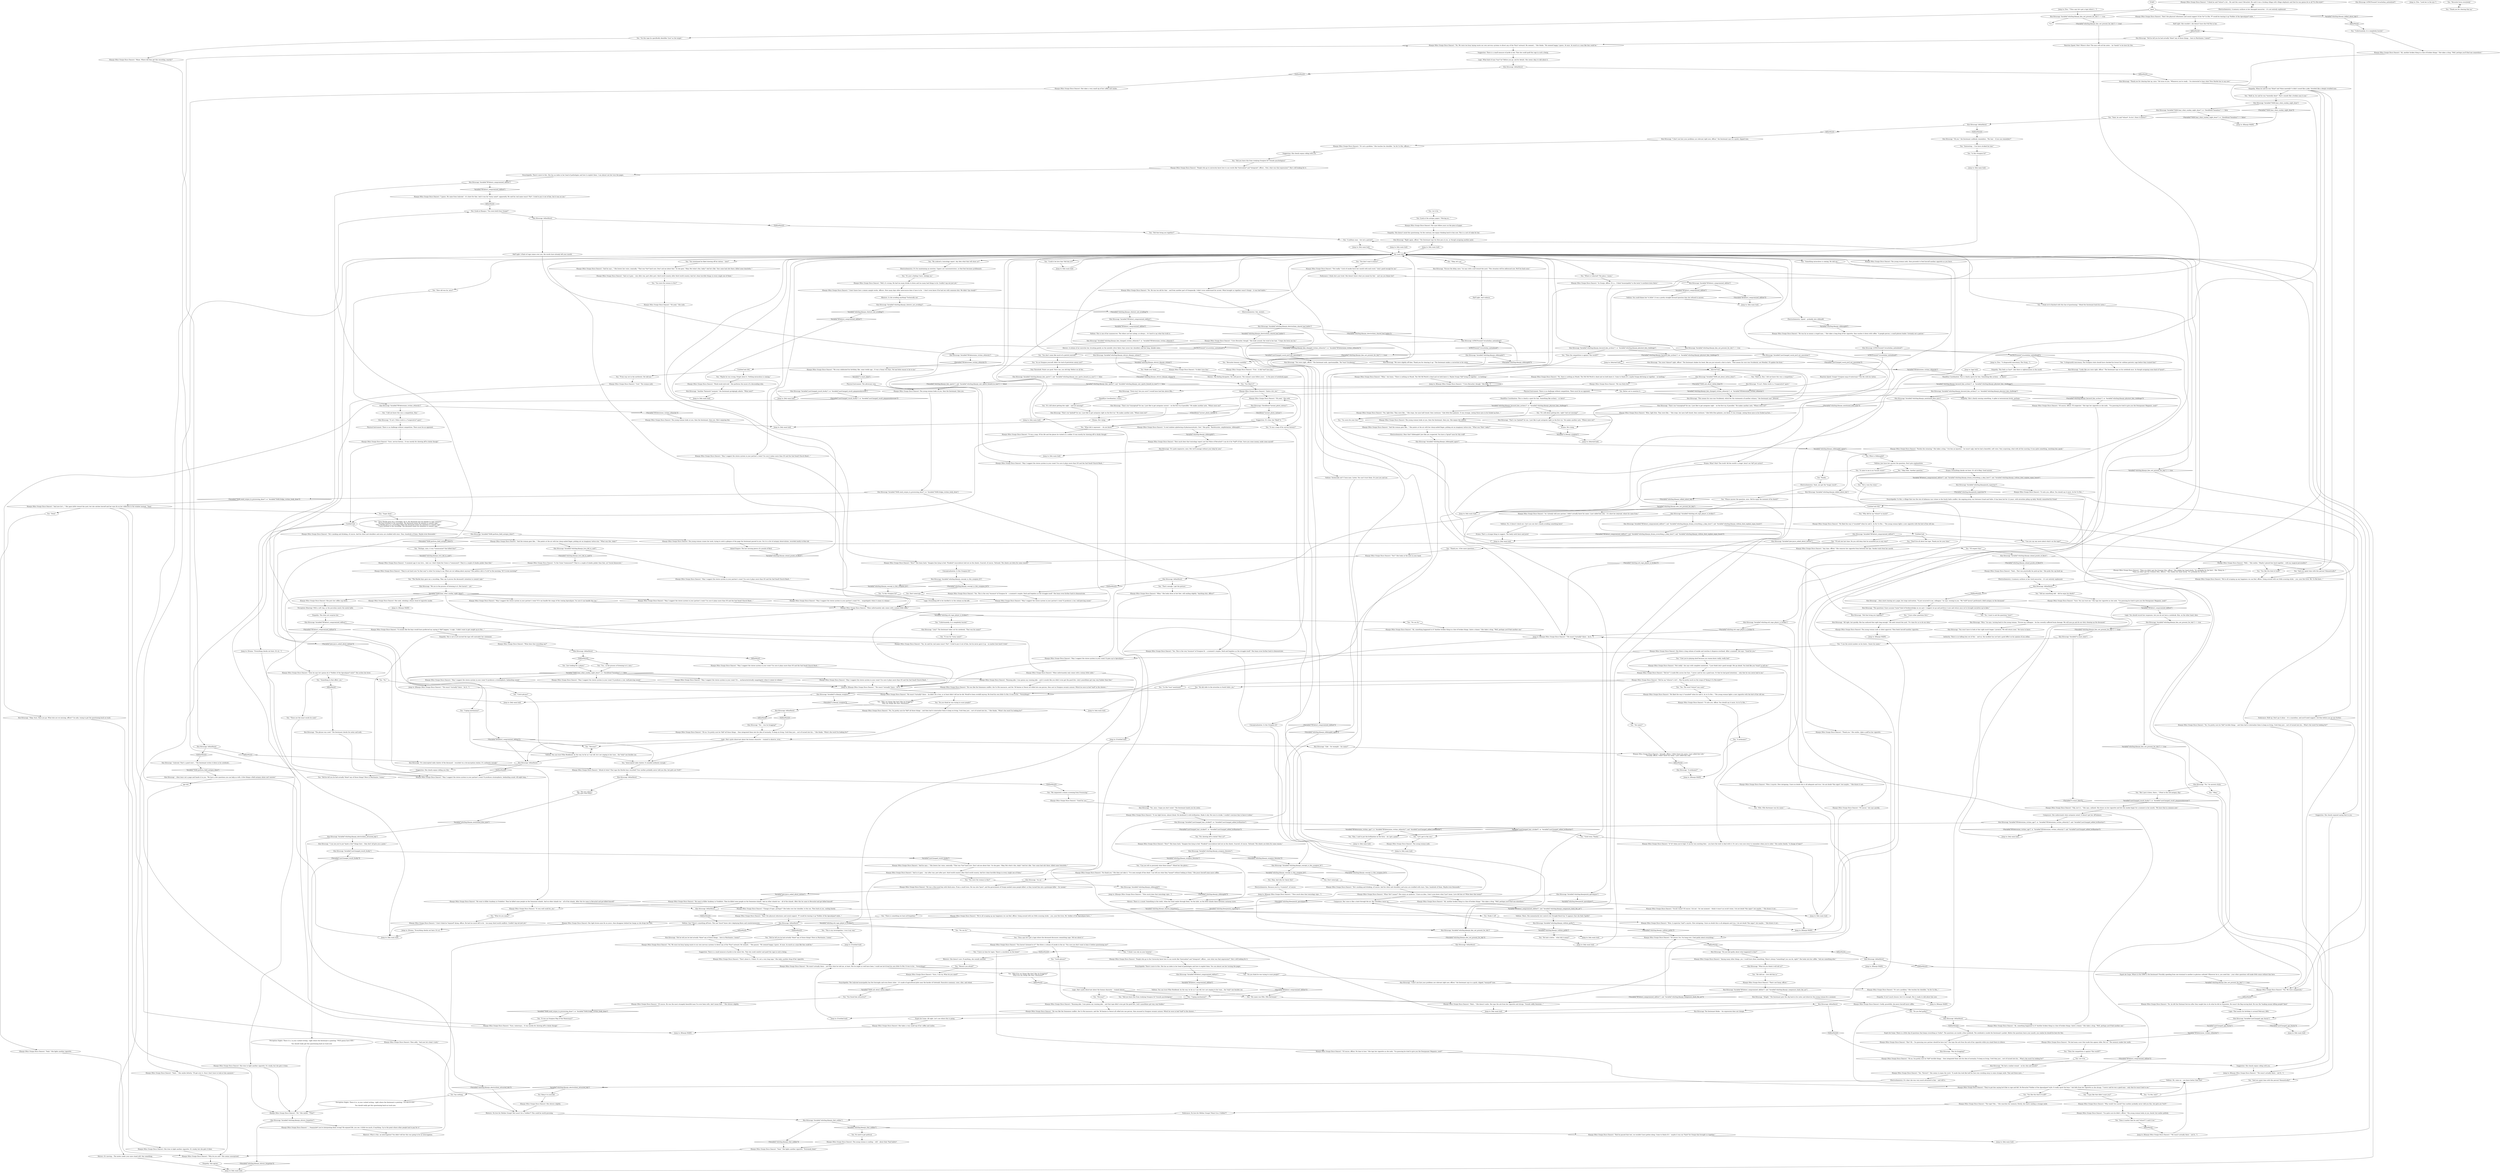 # WHIRLING F3 / KLAASJE TAPE LELY
# 5) heard tape / gonna hear tape
#6) Lely details
# ==================================================
digraph G {
	  0 [label="START"];
	  1 [label="input"];
	  2 [label="Klaasje (Miss Oranje Disco Dancer): \"Not really,\" she says with complete uninterest. \"I just think Lely's good enough. But go ahead. You look like you *want* to tell me.\""];
	  3 [label="Klaasje (Miss Oranje Disco Dancer): \"And the woman goes like...\" She points at the air with her sharp-nailed finger, picking out an imaginary tattoo-star. \"'What was this, baby?'\""];
	  4 [label="Kim Kitsuragi: Variable[\"XP.detect_compromized_skillset\"]"];
	  5 [label="Variable[\"XP.detect_compromized_skillset\"]", shape=diamond];
	  6 [label="!(Variable[\"XP.detect_compromized_skillset\"])", shape=diamond];
	  7 [label="Kim Kitsuragi: \"This means his race was Occidental, which fits the statements of another witness,\" the lieutenant says, pleased."];
	  8 [label="Kim Kitsuragi: Variable[\"whirling.klaasje_oranjese_literatur\"]"];
	  9 [label="Variable[\"whirling.klaasje_oranjese_literatur\"]", shape=diamond];
	  10 [label="!(Variable[\"whirling.klaasje_oranjese_literatur\"])", shape=diamond];
	  11 [label="Kim Kitsuragi: Variable[\"XP.detect_compromized_skillset\"]"];
	  12 [label="Variable[\"XP.detect_compromized_skillset\"]", shape=diamond];
	  13 [label="!(Variable[\"XP.detect_compromized_skillset\"])", shape=diamond];
	  14 [label="Jump to: [lely main hub]"];
	  15 [label="You: \"I'm... in the process of listening to it, miss.\""];
	  16 [label="Jump to: [Klaasje MAIN]"];
	  17 [label="Kim Kitsuragi: IsKimHere()"];
	  18 [label="IsKimHere()", shape=diamond];
	  19 [label="!(IsKimHere())", shape=diamond];
	  20 [label="Kim Kitsuragi: \"I don't see how your problems are relevant right now, officer,\" the lieutenant says in a quick, clipped tone."];
	  21 [label="Encyclopedia: There's more to this. She has an index in her head of pathologies and how to exploit them. I can almost see her turn the pages."];
	  22 [label="Kim Kitsuragi: ...then tears out a page and hands it to you. \"We have a few questions you can help us with. A few things a field autopsy alone can't answer.\""];
	  23 [label="Kim Kitsuragi: \"The questions I have assume *some* kind of foreknowledge on our part. I suggest we go and perform it now and return once we've brought ourselves up to date.\""];
	  24 [label="Esprit de Corps: Where in the GRIH is the lieutenant? Possibly speeding from one terminal to another in glorious solitude? Wherever he is, you need him -- your other questions will make little sense without him here."];
	  25 [label="Kim Kitsuragi: \"It isn't. Police work is a *cooperative* sport.\""];
	  26 [label="Physical Instrument: There is no challenge without competition. There must be an opponent."];
	  27 [label="Kim Kitsuragi: Variable[\"whirling.klaasje_rhet_soldier\"]"];
	  28 [label="Variable[\"whirling.klaasje_rhet_soldier\"]", shape=diamond];
	  29 [label="!(Variable[\"whirling.klaasje_rhet_soldier\"])", shape=diamond];
	  30 [label="Klaasje (Miss Oranje Disco Dancer): She shivers slightly."];
	  31 [label="Klaasje (Miss Oranje Disco Dancer): \"And now he's...\" Her gaze drifts toward the yard, but she catches herself and her eyes fix on her reflection in the window instead. \"Yeah.\""];
	  32 [label="Kim Kitsuragi: Variable[\"yard.hanged_result_fuckty\"]"];
	  33 [label="Variable[\"yard.hanged_result_fuckty\"]", shape=diamond];
	  34 [label="!(Variable[\"yard.hanged_result_fuckty\"])", shape=diamond];
	  35 [label="You: \"It was a map of his service history?\""];
	  36 [label="You: Shake your head."];
	  37 [label="Electrochemistry: Yeah, you got the *magic touch*..."];
	  38 [label="Volition: There. She momentarily lost control over Straight-Back-Guy! It appears that she feels *guilty*."];
	  39 [label="Kim Kitsuragi: Variable[\"whirling.klaasje_volition_guilty\"]"];
	  40 [label="Variable[\"whirling.klaasje_volition_guilty\"]", shape=diamond];
	  41 [label="!(Variable[\"whirling.klaasje_volition_guilty\"])", shape=diamond];
	  42 [label="Klaasje (Miss Oranje Disco Dancer): \"Among many other things, yes. I could have done something. There's always *something* you can do, right?\" She looks into her coffee. \"Ask me something else.\""];
	  43 [label="You: \"No can do.\""];
	  44 [label="Jump to: [lely main hub]"];
	  45 [label="You: \"I have no time for tapes. There's a murderer on the loose!\""];
	  46 [label="You: \"You like this kind of stuff?\""];
	  47 [label="Kim Kitsuragi: Variable[\"XP.detect_compromized_skillset\"]"];
	  48 [label="Variable[\"XP.detect_compromized_skillset\"]", shape=diamond];
	  49 [label="!(Variable[\"XP.detect_compromized_skillset\"])", shape=diamond];
	  50 [label="You: \"You were the woman in this?\""];
	  51 [label="Half Light: She wouldn't, she doesn't have the Full Hoi in her."];
	  52 [label="Esprit de Corps: All right. Let's see where this is going."];
	  53 [label="Volition: You could blame her *a little*. It was a pretty straight forward question that she refused to answer."];
	  54 [label="Klaasje (Miss Oranje Disco Dancer): \"He wasn't *actually* there -- he didn't do a tour, or at least didn't tell me he did. Would've been overkill anyway. He lived his own little Co Hoi. It was in his... *everything*.\""];
	  55 [label="You: \"He did refer to the atrocities in South Safre, yes.\""];
	  56 [label="You: \"Something to that effect, yes.\""];
	  57 [label="Klaasje (Miss Oranje Disco Dancer): \"People who go to university know how to use words like *internalize* and *integrate*, officer... Now, what was that expression?\" She's still looking for it."];
	  58 [label="You: \"How old was he, miss?\""];
	  59 [label="Kim Kitsuragi: \"Miss,\" he says, turning back to the young woman. \"Excuse my colleague -- he has recently suffered brain damage. We will now go and do our duty cleaning up the deceased.\""];
	  60 [label="Klaasje (Miss Oranje Disco Dancer): \"Blue, light blue. They were like...\" She stops, her eyes half closed, then continues: \"Like little blue galaxies, you know. It was strange, seeing those eyes in his fucked up face...\""];
	  61 [label="You: \"Super dead.\""];
	  62 [label="Jump to: [Klaasje MAIN]"];
	  63 [label="Klaasje (Miss Oranje Disco Dancer): \"How?\" She leans back. \"Imagine him lying in bed, *freakish* musculature laid out on the sheets. Scarred, of course. Tattooed. The sheets are dirty for some reason.\""];
	  64 [label="Kim Kitsuragi: \"Go on.\""];
	  65 [label="Klaasje (Miss Oranje Disco Dancer): \"He was a blue-eyed boy with thick arms. From a small town. He was also *poor*, and the government of Oranje needed some people killed, so they turned him into a grotesque killer -- for money.\""];
	  66 [label="Shivers: The feeling dissipates, the cold passes. The woman's eyes follow yours -- to the piece of notebook paper."];
	  67 [label="Klaasje (Miss Oranje Disco Dancer): \"Quite a lot, yes.\""];
	  68 [label="You: \"There is something we have all forgotten.\""];
	  69 [label="Klaasje (Miss Oranje Disco Dancer): Her light brown eyes fix on yours, then disappear behind her bangs as she drops her chin."];
	  70 [label="Drama: That's a strange thing to suggest. The laedy iseth faere and juste!"];
	  71 [label="Klaasje (Miss Oranje Disco Dancer): \"Well, it's wrong. He had too many drinks to down and too many bad things to do. Couldn't tap out just yet.\""];
	  72 [label="Klaasje (Miss Oranje Disco Dancer): \"Good for you.\""];
	  73 [label="Klaasje (Miss Oranje Disco Dancer): \"Of course,\" she says quickly."];
	  74 [label="Klaasje (Miss Oranje Disco Dancer): \"Ah, another broken thing in a line of broken things.\" She takes a drag. \"Well, perhaps you'll find one somewhere.\""];
	  75 [label="You: \"A guy like that didn't scare you?\""];
	  76 [label="Suggestion: There is a small measure of pride in her about this. That she could comfort and quell the rage in such a being."];
	  77 [label="Klaasje (Miss Oranje Disco Dancer): \"No. We were too busy laying waste to our own nervous systems to direct any of the *fury* outward. He seemed...\" She pauses. \"He seemed happy, I guess. At ease. As much as a man like him could be.\""];
	  78 [label="You: \"Did he tell you he had actually *done* any of those things? Here in Martinaise, I mean.\""];
	  79 [label="Jump to: [Klaasje MAIN]"];
	  80 [label="Jump to: [Untitled hub]"];
	  81 [label="Kim Kitsuragi: Variable[\"whirling.klaasje_kim_not_present_for_lely\"] == true"];
	  82 [label="Variable[\"whirling.klaasje_kim_not_present_for_lely\"] == true", shape=diamond];
	  83 [label="!(Variable[\"whirling.klaasje_kim_not_present_for_lely\"] == true)", shape=diamond];
	  84 [label="Klaasje (Miss Oranje Disco Dancer): She blows a long column of smoke and watches it disperse overhead. After a moment, she says: \"Good for you.\""];
	  85 [label="Jump to: [lely main hub]"];
	  86 [label="You: \"Maybe he was wrong. Forget about it. Nothing miraculous is coming.\""];
	  87 [label="Klaasje (Miss Oranje Disco Dancer): \"May I suggest the stereo system in your room? It produces a raw, wall-piercing sound.\""];
	  88 [label="You: \"Those are the exact words he used.\""];
	  89 [label="Klaasje (Miss Oranje Disco Dancer): \"We're all scraping up any happiness we can find, officer. Going around with our little scouring sticks -- you, your first love, Mr. Co Hoi here...\""];
	  90 [label="Klaasje (Miss Oranje Disco Dancer): \"No. We were too busy laying waste our own nervous systems to direct any of the *fury* outward. He seemed...\" She thinks. \"He seemed happy, I guess. At ease. As much as a man like him could be.\""];
	  91 [label="You: \"No.\""];
	  92 [label="Klaasje (Miss Oranje Disco Dancer): \"He was like the Semenese conflict, the Co Hoi massacre, and the '36 famine in Yeesut all rolled into one person, then cast in Oranjese ceramic armour. Which he wore in bed *and* in the shower...\""];
	  93 [label="Jump to: [lelystad hub]"];
	  94 [label="Jump to: [lelystad hub]"];
	  95 [label="Kim Kitsuragi: \"That's too *pinball* for me. I just like to get autopsies right on the first try.\" He makes another note. \"Where were we?\""];
	  96 [label="Empathy: She doesn't mind this questioning. On the contrary, she enjoys thinking back to him now. This is a sort of wake for her."];
	  97 [label="Kim Kitsuragi: Variable[\"yard.hanged_age_fourty\"]"];
	  98 [label="Variable[\"yard.hanged_age_fourty\"]", shape=diamond];
	  99 [label="!(Variable[\"yard.hanged_age_fourty\"])", shape=diamond];
	  100 [label="Kim Kitsuragi: \"Forty-two? Are you sure? I would have had him above fifty...\""];
	  101 [label="Logic: What kind of man *was* he? Before you go, ask for details. She seems okay to talk about it."];
	  102 [label="You: \"Okay.\""];
	  103 [label="Klaasje (Miss Oranje Disco Dancer): \"No thank you.\" She does not take it. \"I've seen enough of him dead. I can tell you what they *meant* without looking at them.\" She pours herself some more coffee."];
	  104 [label="Klaasje (Miss Oranje Disco Dancer): \"Sure, waterways... It was mostly for showing off to chicks though.\""];
	  105 [label="Kim Kitsuragi: Variable[\"whirling.klaasje_sildenaphil_again\"]"];
	  106 [label="Variable[\"whirling.klaasje_sildenaphil_again\"]", shape=diamond];
	  107 [label="!(Variable[\"whirling.klaasje_sildenaphil_again\"])", shape=diamond];
	  108 [label="Kim Kitsuragi: \"It's quite expensive, miss. But we'll manage without your help for now.\""];
	  109 [label="Klaasje (Miss Oranje Disco Dancer): \"Cool.\" The woman nods."];
	  110 [label="Jump to: [lely main hub]"];
	  111 [label="You: Shake it off."];
	  112 [label="Jump to: [lely main hub]"];
	  113 [label="You: \"I'll ask one last time: Do you still deny that he assaulted you in any way?\""];
	  114 [label="Klaasje (Miss Oranje Disco Dancer): \"I think he said *whore* a lot... He said this wasn't Revachol. He said it was a fucking village with village elephants and that he was gonna do us all *Co Hoi-style*.\""];
	  115 [label="Encyclopedia: There's more to this. She has an index in her head of pathologies and how to exploit them. You can almost see her turning the pages."];
	  116 [label="Klaasje (Miss Oranje Disco Dancer): \"It's not a problem.\" She touches his shoulder. \"As for Co Hoi...\""];
	  117 [label="Jump to: [Klaasje (Miss Oranje Disco Dancer): \"\"He wasn't actually there -- not fr...\"]"];
	  118 [label="Kim Kitsuragi: Variable[\"whirling.klaasje_kim_not_present_for_lely\"] == true"];
	  119 [label="Variable[\"whirling.klaasje_kim_not_present_for_lely\"] == true", shape=diamond];
	  120 [label="!(Variable[\"whirling.klaasje_kim_not_present_for_lely\"] == true)", shape=diamond];
	  121 [label="Klaasje (Miss Oranje Disco Dancer): \"Yes?\" She looks at the note in your hand."];
	  122 [label="Klaasje (Miss Oranje Disco Dancer): \"Not really.\" Curls of smoke leave her mouth with each word. \"Lely's good enough for me.\""];
	  123 [label="You: \"Ellis. Ellis Kortenaer was his name.\""];
	  124 [label="Conceptualization: Is this Oranjese lit?"];
	  125 [label="Empathy: This does not surprise her."];
	  126 [label="Kim Kitsuragi: IsTHCPresent(\"revacholian_nationhood\")"];
	  127 [label="IsTHCPresent(\"revacholian_nationhood\")", shape=diamond];
	  128 [label="!(IsTHCPresent(\"revacholian_nationhood\"))", shape=diamond];
	  129 [label="Perception (Hearing): With a soft ring, as the porcelain meets the metal table."];
	  130 [label="Kim Kitsuragi: \"Thank you for clearing that up, miss.\" He turns to you. \"Whenever you're ready -- I'm interested to hear what Titus Hardie has to say now.\""];
	  131 [label="Jump to: [lely main hub]"];
	  132 [label="Jump to: [lely main hub]"];
	  133 [label="Klaasje (Miss Oranje Disco Dancer): \"May I suggest the stereo system in your room? It's... uncharacteristically unapologetic when it comes to volume.\""];
	  134 [label="Klaasje (Miss Oranje Disco Dancer): \"Oh no, I'm pretty sure he *did* all those things -- then integrated them into his idea of normalcy. To keep on living. Until they just... sort of turned into his...\" She thinks. \"What's the word I'm looking for?\""];
	  135 [label="Kim Kitsuragi: \"Did he tell you he had actually *done* any of those things -- here in Martinaise, I mean?\""];
	  136 [label="You: \"Yes. The word *whore* was used.\""];
	  137 [label="Kim Kitsuragi: \"The phrase was used.\" The lieutenant checks his notes and nods."];
	  138 [label="You: \"Do you think he was trying to scare people?\""];
	  139 [label="Klaasje (Miss Oranje Disco Dancer): The young woman nods in silent approval. Then feeds herself another cigarette."];
	  140 [label="You: \"Hold on, Kim. I did not know this was a competition.\""];
	  141 [label="Klaasje (Miss Oranje Disco Dancer): \"Yes. *Severe*.\" She seems to enjoy the word. \"It made him look like half his face was cracking away in some strange smile. That and those eyes...\""];
	  142 [label="Kim Kitsuragi: Variable[\"yard.hanged_hair_stroked\"]  or  Variable[\"yard.hanged_added_brilliantine\"]"];
	  143 [label="Variable[\"yard.hanged_hair_stroked\"]  or  Variable[\"yard.hanged_added_brilliantine\"]", shape=diamond];
	  144 [label="!(Variable[\"yard.hanged_hair_stroked\"]  or  Variable[\"yard.hanged_added_brilliantine\"])", shape=diamond];
	  145 [label="Jump to: [lely main hub]"];
	  146 [label="You: \"It came to me in an *occult vision*.\""];
	  147 [label="Jump to: [lely main hub]"];
	  148 [label="You: \"I think I can rely on your honesty.\""];
	  149 [label="Kim Kitsuragi: \"Did he tell you he had actually *done* any of those things -- here in Martinaise, I mean?\""];
	  150 [label="Kim Kitsuragi: IsKimHere()"];
	  151 [label="IsKimHere()", shape=diamond];
	  152 [label="!(IsKimHere())", shape=diamond];
	  153 [label="You: \"Why'd he say things like that? Was he bragging?\"\n\"Why'd he say things like that? Machismo?\""];
	  154 [label="Suggestion: She clearly enjoyed saying that to you."];
	  155 [label="Klaasje (Miss Oranje Disco Dancer): \"Hm? Oh -- I'm guessing your partner should be here too?\" She taps the ash from the end of her cigarette while you stand there in silence."];
	  156 [label="You: \"You mentioned he liked showing off his tattoos -- how?\""];
	  157 [label="Klaasje (Miss Oranje Disco Dancer): \"Oh yeah.\" She nods."];
	  158 [label="Kim Kitsuragi: IsTHCPresent(\"revacholian_nationhood\")"];
	  159 [label="Klaasje (Miss Oranje Disco Dancer): She takes a very small sip of her coffee and smiles."];
	  160 [label="You: \"Hold on, he said he was *mentally done*. That's sounds like a broken man to me.\""];
	  161 [label="You: \"Just looking for a player.\""];
	  162 [label="Klaasje (Miss Oranje Disco Dancer): \"May I suggest the stereo system in your room? I'm sure it plays more than OO and the Sad Small Church Band...\""];
	  163 [label="You: \"Co Hoi *was* mentioned.\""];
	  164 [label="Kim Kitsuragi: IsKimHere()"];
	  165 [label="IsKimHere()", shape=diamond];
	  166 [label="!(IsKimHere())", shape=diamond];
	  167 [label="lely main hub"];
	  168 [label="Klaasje (Miss Oranje Disco Dancer): \"In Oranje, officer. It's a... I think *municipality* is the term? A nowhere-town there.\""];
	  169 [label="Jump to: [Klaasje MAIN]"];
	  170 [label="You: \"It's still about getting hits, right? And not missing?\""];
	  171 [label="Klaasje (Miss Oranje Disco Dancer): The young woman is smiling -- still -- about their *bad habits*."];
	  172 [label="Kim Kitsuragi: \"It isn't. Police work is a *cooperative* sport.\""];
	  173 [label="Klaasje (Miss Oranje Disco Dancer): \"Yeah.\" She lights another cigarette."];
	  174 [label="You: \"Kim, I said to put the brilliantine on the form -- do I get a point?\""];
	  175 [label="You: \"Let's get to the rest.\""];
	  176 [label="You: Don't interrupt."];
	  177 [label="You: \"You were the woman in this?\""];
	  178 [label="Klaasje (Miss Oranje Disco Dancer): \"He went to Killer Academy in Vredefort. Then he killed some people on the Semenine islands. And on other islands too -- all of the islands. After this he came to Revachol and got killed himself.\""];
	  179 [label="Shivers: A column of air encircles her, brushing gently on the metallic silver fabric that covers her shoulders and her long, slender arms..."];
	  180 [label="Klaasje (Miss Oranje Disco Dancer): \"They're not hard core *in that way* is what I'm trying to say. What are we talking about anyway? This politics shit is *a lot* in the morning. *Is* it even morning?\""];
	  181 [label="You: \"No can do.\""];
	  182 [label="Klaasje (Miss Oranje Disco Dancer): \"That's about it, I think. It's not a very long tape.\" She takes another drag of her cigarette."];
	  183 [label="You: \"Can you say any more about what's on the tape?\""];
	  184 [label="You: \"That'll be all about the tape. Thank you for your time.\""];
	  185 [label="Klaasje (Miss Oranje Disco Dancer): \"Running joke. I was gonna say running joke -- and that tape didn't even get the good bits. Lely's punchlines got way, way funkier.\""];
	  186 [label="Klaasje (Miss Oranje Disco Dancer): \"He liked the way it *sounded* when he said it. As for Co Hoi...\" The young woman lights a new cigarette with the butt of her old one."];
	  187 [label="Klaasje (Miss Oranje Disco Dancer): \"He was like the Semenese conflict, the Co Hoi massacre, and the '36 famine in Yeesut all rolled into one person, then encased in Oranjese ceramic armour. Which he wore in bed *and* in the shower...\""];
	  188 [label="You: \"Persona?\""];
	  189 [label="Klaasje (Miss Oranje Disco Dancer): \"Mhm.\" She looks down at her feet, still smiling slightly. \"Anything else, officer?\""];
	  190 [label="Untitled hub (02)"];
	  191 [label="Klaasje (Miss Oranje Disco Dancer): \"Hmh...\" She doesn't smile. She taps the ash from her cigarette and shrugs. \"Sounds oddly feminine...\""];
	  192 [label="Klaasje (Miss Oranje Disco Dancer): \"Is the Union *communist*? They're a couple of shades pinker than that, no? Social democrats.\""];
	  193 [label="You: \"From way out in the northwest. He told me.\""];
	  194 [label="Kim Kitsuragi: IsKimHere()"];
	  195 [label="IsKimHere()", shape=diamond];
	  196 [label="!(IsKimHere())", shape=diamond];
	  197 [label="Klaasje (Miss Oranje Disco Dancer): \"Mine unfortunately only comes with a mimsy little radio.\""];
	  198 [label="Klaasje (Miss Oranje Disco Dancer): \"May I suggest the stereo system in your partner's room? It's... unapologetic when it comes to volume.\""];
	  199 [label="You: \"You like this kind of stuff?\""];
	  200 [label="Klaasje (Miss Oranje Disco Dancer): \"No, I'm pretty sure he *did* all those things -- and then had to internalize them to keep on living. Until they just... sort of turned into his...\" She thinks. \"What's the word I'm looking for?\""];
	  201 [label="Kim Kitsuragi: \"You won't have to look at that sight much longer, I promise. We will return soon.\" He turns to leave."];
	  202 [label="Authority: There is no talking him out of this -- and no, the incident has not had a good effect on his opinion of you either."];
	  203 [label="Kim Kitsuragi: \"All right, but quickly. She has endured that sight long enough.\" He nods toward the yard. \"It's time for us to do our duty.\""];
	  204 [label="Klaasje (Miss Oranje Disco Dancer): Her eyes follow yours on the piece of paper."];
	  205 [label="You: No need to get political."];
	  206 [label="Drama: He's lying."];
	  207 [label="You: Keep it to yourself."];
	  208 [label="Klaasje (Miss Oranje Disco Dancer): \"Of course. He was the most strangely beautiful man I've ever been with. And I mean that...\" She shivers slightly."];
	  209 [label="Perception (Sight): There it is, in your rushed writing --right where the lieutenant is pointing: \"PIGS gonna have SEX.\"

You should really get this questioning back on track now."];
	  210 [label="Kim Kitsuragi: \"Okay. Sure. Here you go. What else are we missing, officer?\" he asks, trying to get the questioning back on track."];
	  211 [label="Klaasje (Miss Oranje Disco Dancer): The young woman nods."];
	  212 [label="Kim Kitsuragi: Variable[\"whirling.klaasje_concept_is_this_oranjese_lit\"]"];
	  213 [label="Variable[\"whirling.klaasje_concept_is_this_oranjese_lit\"]", shape=diamond];
	  214 [label="!(Variable[\"whirling.klaasje_concept_is_this_oranjese_lit\"])", shape=diamond];
	  215 [label="Klaasje (Miss Oranje Disco Dancer): \"And so it goes -- star after star, port after port, third world country after third world country. And he's done horrible things in every single one of them.\""];
	  216 [label="Kim Kitsuragi: Variable[\"whirling.klaasje_shivers_klaasje_column\"]"];
	  217 [label="Variable[\"whirling.klaasje_shivers_klaasje_column\"]", shape=diamond];
	  218 [label="!(Variable[\"whirling.klaasje_shivers_klaasje_column\"])", shape=diamond];
	  219 [label="Electrochemistry: Because you're a *scientist*, of course."];
	  220 [label="Klaasje (Miss Oranje Disco Dancer): Coolly, gracefully, she pours herself more coffee."];
	  221 [label="Kim Kitsuragi: Variable[\"whirling.klaasje_rhetoric_not_avoiding\"]"];
	  222 [label="Variable[\"whirling.klaasje_rhetoric_not_avoiding\"]", shape=diamond];
	  223 [label="!(Variable[\"whirling.klaasje_rhetoric_not_avoiding\"])", shape=diamond];
	  224 [label="Esprit de Corps: There is a little slip of questions that keeps everything in *order*. The questions are inside a blue notebook. The notebook is inside the lieutenant's pocket. Before the questions leave your mouth, you realize he should be here for this."];
	  225 [label="Kim Kitsuragi: Variable[\"whirling.klaasje_electrochem_shared_bad_habits\"]"];
	  226 [label="Variable[\"whirling.klaasje_electrochem_shared_bad_habits\"]", shape=diamond];
	  227 [label="!(Variable[\"whirling.klaasje_electrochem_shared_bad_habits\"])", shape=diamond];
	  228 [label="Klaasje (Miss Oranje Disco Dancer): \"You haven't listened to it?\" She blows a column of smoke in the air. \"You sure you don't want to hear it before questioning me?\""];
	  229 [label="You: \"Why did he say *whore* so much?\""];
	  230 [label="Volition: You can trust Pillar-Bookhead, by the way. As far as I can tell, he's not singing to her tune... the *only* one besides me."];
	  231 [label="Jump to: [You: \"\"Titus says he's got a tape where t...\"]"];
	  232 [label="Jump to: [lely main hub]"];
	  233 [label="You: \"Is this Oranjese lit?\""];
	  234 [label="Klaasje (Miss Oranje Disco Dancer): \"What does that recording say?\""];
	  235 [label="Kim Kitsuragi: IsKimHere()"];
	  236 [label="IsKimHere()", shape=diamond];
	  237 [label="!(IsKimHere())", shape=diamond];
	  238 [label="You: \"And you spent time with this person? Romantically?\""];
	  239 [label="Klaasje (Miss Oranje Disco Dancer): \"It's not a problem.\" She touches his shoulder. \"As for Co Hoi, officers...\""];
	  240 [label="Kim Kitsuragi: \"Yes -- was he bragging?\""];
	  241 [label="Logic: She's quite observant about the human character -- trained to observe, even..."];
	  242 [label="You: \"Persona?\""];
	  243 [label="You: \"I think we're finished with this line of questioning.\" (Hand the lieutenant back his notes.)"];
	  244 [label="You: \"We ordered a toxicology report. Any idea what that will show us?\""];
	  245 [label="You: \"No, I want to ask the questions *now*.\""];
	  246 [label="lelystad hub"];
	  247 [label="Drama: He's lying."];
	  248 [label="You: \"Did that bring you together?\""];
	  249 [label="Kim Kitsuragi: \"That's too *pinball* for me, I just like to get autopsies right on the first try.\" He makes another note. \"Where were we?\""];
	  250 [label="Physical Instrument: There is no challenge without competition. There must be an opponent."];
	  251 [label="Electrochemistry: It's clear she was very much attracted to him -- and still is."];
	  252 [label="You: \"What did it represent --  do you know?\""];
	  253 [label="Klaasje (Miss Oranje Disco Dancer): \"It was a map. Of his life and the places he visited as a soldier. It was mostly for showing off to chicks though.\""];
	  254 [label="Klaasje (Miss Oranje Disco Dancer): \"He's smoking and drinking, of course. And his chest and shoulders and arms are studded with stars. Tens, hundreds of them. Maybe even thousands.\""];
	  255 [label="Kim Kitsuragi: CheckItem(\"instant_photo_tattoos\")"];
	  256 [label="CheckItem(\"instant_photo_tattoos\")", shape=diamond];
	  257 [label="!(CheckItem(\"instant_photo_tattoos\"))", shape=diamond];
	  258 [label="Klaasje (Miss Oranje Disco Dancer): \"It *is* when you're high. It can be very exciting then -- you have the tools to deal with it. It's not a very nice story to remember when you're sober.\" She smiles faintly. \"A change of topic?\""];
	  259 [label="Klaasje (Miss Oranje Disco Dancer): \"Occult vision? Of course. I do not -- for one moment -- think it wasn't an occult vision. I do not doubt *the signs*, but maybe...\" She draws it out..."];
	  260 [label="Rhetoric: Is she avoiding anything? Technically not."];
	  261 [label="Klaasje (Miss Oranje Disco Dancer): \"Ah, something happened to it? Another broken thing in a line of broken things. Quite a shame.\" She takes a drag. \"Well, perhaps you'll find another one.\""];
	  262 [label="Klaasje (Miss Oranje Disco Dancer): \"Yes, he said his real name wasn't *his*. I tried to pry it out of him, but he never gave it up -- no matter how hard I tried.\""];
	  263 [label="You: \"Coping mechanism?\""];
	  264 [label="You: \"Did you learn this from studying Oranjese lit? Sounds psychological.\""];
	  265 [label="Reaction Speed: Wait! Where's Kim? The man with all the notes -- he *needs* to be here for this."];
	  266 [label="Kim Kitsuragi: Variable[\"whirling.klaasje_concept_is_this_oranjese_lit\"]"];
	  267 [label="Variable[\"whirling.klaasje_concept_is_this_oranjese_lit\"]", shape=diamond];
	  268 [label="!(Variable[\"whirling.klaasje_concept_is_this_oranjese_lit\"])", shape=diamond];
	  269 [label="Composure: She understands what autopsies entail. It doesn't get her off-balance."];
	  270 [label="Jump to: [lely main hub]"];
	  271 [label="Klaasje (Miss Oranje Disco Dancer): \"Mmm. Where did they get this recording, exactly?\""];
	  272 [label="Kim Kitsuragi: \"A nickname?\""];
	  273 [label="You: \"I have other questions first.\""];
	  274 [label="Hand/Eye Coordination: This is clearly a sport for him. Something like archery -- or darts?"];
	  275 [label="Jump to: [age hub]"];
	  276 [label="You: \"Dead.\""];
	  277 [label="Jump to: [Klaasje (Miss Oranje Disco Dancer): \"\"How much does that toxicology repo...\"]"];
	  278 [label="Klaasje (Miss Oranje Disco Dancer): \"That's not funny, officer.\""];
	  279 [label="You: \"Unfortunately, it is completely busted.\""];
	  280 [label="Klaasje (Miss Oranje Disco Dancer): \"Of course, officer. No time to lose.\" She taps her cigarette as she nods. \"I'm guessing he tried to give you the Doorgunner Megamix, yeah?\""];
	  281 [label="Klaasje (Miss Oranje Disco Dancer): \"They've got him saying he'd like to rape and kill. Do Revachol *Soldier of the Apocalypse*-style. It really upset the boys.\" Ash falls from her cigarette as she shrugs. \"I never said he was a good man -- only that he wasn't bad to me.\""];
	  282 [label="Klaasje (Miss Oranje Disco Dancer): \"Any time, officer.\" She removes her cigarette from between her lips. Smoke trails from her mouth."];
	  283 [label="Klaasje (Miss Oranje Disco Dancer): \"Oh no, I'm pretty sure he *did* terrible things -- then integrated them into his idea of normalcy. To keep on living. Until they just... sort of turned into his... What's the word I'm looking for?\""];
	  284 [label="You: \"Do you think he was trying to scare people?\""];
	  285 [label="Jump to: [Untitled hub]"];
	  286 [label="Jump to: [lely main hub]"];
	  287 [label="Untitled hub"];
	  288 [label="You: \"I bet you're playing aloof because you wanna know really, really bad.\""];
	  289 [label="You: Don't interrupt."];
	  290 [label="Klaasje (Miss Oranje Disco Dancer): \"And so it goes -- star after star, port after port, third world country after third world country. And he's done horrible things in every single one of them.\""];
	  291 [label="Inland Empire: The last missing pieces of a puzzle of flesh."];
	  292 [label="Kim Kitsuragi: IsKimHere()"];
	  293 [label="IsKimHere()", shape=diamond];
	  294 [label="!(IsKimHere())", shape=diamond];
	  295 [label="Klaasje (Miss Oranje Disco Dancer): \"A moment ago it was love... And, no, I don't think the Union is *communist*. They're a couple of shades pinker than that.\""];
	  296 [label="Kim Kitsuragi: \"Another *fantastic* moment,\" the lieutenant grudgingly admits. \"What next?\""];
	  297 [label="Klaasje (Miss Oranje Disco Dancer): \"May I suggest the stereo system in your partner's room? If it can handle the songs of the coming Apocalypse, I'm sure it can handle this too.\""];
	  298 [label="Empathy: She is not at all worried the tape will contradict her statement."];
	  299 [label="Suggestion: She clearly enjoys siding with you."];
	  300 [label="Kim Kitsuragi: IsKimHere()"];
	  301 [label="IsKimHere()", shape=diamond];
	  302 [label="!(IsKimHere())", shape=diamond];
	  303 [label="Kim Kitsuragi: Variable[\"XP.detect_compromized_skillset\"]"];
	  304 [label="Variable[\"XP.detect_compromized_skillset\"]", shape=diamond];
	  305 [label="!(Variable[\"XP.detect_compromized_skillset\"])", shape=diamond];
	  306 [label="Suggestion: There is a small measure of pride in her. That she could quell the rage in such a being."];
	  307 [label="Klaasje (Miss Oranje Disco Dancer): \"Actually, officer, I didn't know his name. I just called him Lely.\"\n\"Actually, officer, I didn't know his name. I just called him Lely.\" "];
	  308 [label="You: \"Something miraculous is coming. He told me.\""];
	  309 [label="Kim Kitsuragi: \"Excuse the delay, miss,\" he says with a nod toward the yard. \"This situation will be addressed now. We'll be back soon.\""];
	  310 [label="Electrochemistry: Sex, alcohol..."];
	  311 [label="Kim Kitsuragi: IsTHCPresent(\"revacholian_nationhood\")"];
	  312 [label="IsTHCPresent(\"revacholian_nationhood\")", shape=diamond];
	  313 [label="!(IsTHCPresent(\"revacholian_nationhood\"))", shape=diamond];
	  314 [label="Kim Kitsuragi: Variable[\"whirling.klaasje_kim_sports\"]  and  Variable[\"whirling.klaasje_saw_sports_branch_in_race\"] == false"];
	  315 [label="Variable[\"whirling.klaasje_kim_sports\"]  and  Variable[\"whirling.klaasje_saw_sports_branch_in_race\"] == false", shape=diamond];
	  316 [label="!(Variable[\"whirling.klaasje_kim_sports\"]  and  Variable[\"whirling.klaasje_saw_sports_branch_in_race\"] == false)", shape=diamond];
	  317 [label="You: Better not to mention it..."];
	  318 [label="You: \"But I put it down, there...\" (Point to the red autopsy slip.)"];
	  319 [label="You: What is Sildenaphil?"];
	  320 [label="You: Thanks."];
	  321 [label="You: \"What do you mean?\""];
	  322 [label="Kim Kitsuragi: Variable[\"whirling.klaasjenick_apocalypse\"]"];
	  323 [label="Variable[\"whirling.klaasjenick_apocalypse\"]", shape=diamond];
	  324 [label="!(Variable[\"whirling.klaasjenick_apocalypse\"])", shape=diamond];
	  325 [label="Kim Kitsuragi: \"Do you feel guilty about what happened to him?\""];
	  326 [label="Klaasje (Miss Oranje Disco Dancer): \"Why would I be scared? Your mother probably never told you this, but girls are *evil*.\""];
	  327 [label="Klaasje (Miss Oranje Disco Dancer): \"He went to Killer Academy in Vredefort. Then he killed some people on the Semenine islands. And on other islands too -- all of the islands. After this he came to Revachol and got killed himself.\""];
	  328 [label="Klaasje (Miss Oranje Disco Dancer): \"True -- it did *not* love him.\""];
	  329 [label="Volition: This is one of her manoeuvres. The others are fast asleep, as always... it's hard to say what the truth is."];
	  330 [label="Kim Kitsuragi: Variable[\"XP.determine_victims_age\"]  or  Variable[\"XP.determine_victims_ethnicity\"]  and  Variable[\"yard.hanged_added_brilliantine\"]"];
	  331 [label="Variable[\"XP.determine_victims_age\"]  or  Variable[\"XP.determine_victims_ethnicity\"]  and  Variable[\"yard.hanged_added_brilliantine\"]", shape=diamond];
	  332 [label="!(Variable[\"XP.determine_victims_age\"]  or  Variable[\"XP.determine_victims_ethnicity\"]  and  Variable[\"yard.hanged_added_brilliantine\"])", shape=diamond];
	  333 [label="Klaasje (Miss Oranje Disco Dancer): \"Woob-woob-wob-wob.\" She performs the music of a descending tuba."];
	  334 [label="Jump to: [You: \"Look her in the eye.\"]"];
	  335 [label="Klaasje (Miss Oranje Disco Dancer): \"May I suggest the stereo system in your room? It produces a stratospheric, bedazzling sound.\""];
	  336 [label="Kim Kitsuragi: \"It's intercepted radio chatter of the deceased -- recorded via a de-encryption station. It's authentic enough.\""];
	  337 [label="You: \"Why say things like that? Was he bragging?\"\n\"Why say things like that? Machismo?\""];
	  338 [label="Electrochemistry: A memory surfaces in her tired neocortex -- it's not entirely unpleasant."];
	  339 [label="Klaasje (Miss Oranje Disco Dancer): \"He liked the way it *sounded* when he said it. As to Co Hoi...\" The young woman lights a new cigarette with the butt of her old one."];
	  340 [label="You: \"Could it be love that *did him in*?\""];
	  341 [label="Kim Kitsuragi: \"You were right, officer.\" The lieutenant nods, sportsmanlike. \"He *was* Occidental.\""];
	  342 [label="You: Let it be."];
	  343 [label="Klaasje (Miss Oranje Disco Dancer): The young woman looks at you, then the lieutenant, then you. She enjoys the silence."];
	  344 [label="You: (Look at the autopsy paper.) \"Moving on...\""];
	  345 [label="Klaasje (Miss Oranje Disco Dancer): \"No, there is nothing on Mundi. The Old Old World is dead and we both knew it. Come to think of it, maybe Oranje did bring us together -- in loathing.\""];
	  346 [label="Pain Threshold: Points are good. Have one, you old dog! Before we all die..."];
	  347 [label="Klaasje (Miss Oranje Disco Dancer): \"Yeah...\" She smiles bitterly. \"I'll get over it. Once I don't have to look at him anymore.\""];
	  348 [label="Klaasje (Miss Oranje Disco Dancer): \"And the woman goes like...\" She points at the air with her sharp-nailed finger, picking out an imaginary tattoo-star. \"'What was *this*, baby?'\""];
	  349 [label="Klaasje (Miss Oranje Disco Dancer): \"What *do* I mean?\" She raises an eyebrow. \"I have no idea. I don't even know what *you* mean. Love did him in? What does that mean?\""];
	  350 [label="Klaasje (Miss Oranje Disco Dancer): \"I don't think he *enjoyed* dying, officer. He had too much left to do -- too many third world conflicts. Couldn't tap out just yet.\""];
	  351 [label="Kim Kitsuragi: Variable[\"whirling.orb_tape_player_is_broken\"]"];
	  352 [label="Variable[\"whirling.orb_tape_player_is_broken\"]", shape=diamond];
	  353 [label="!(Variable[\"whirling.orb_tape_player_is_broken\"])", shape=diamond];
	  354 [label="Kim Kitsuragi: Variable[\"XP.detect_compromized_skillset\"]  and  Variable[\"whirling.klaasje_drama_everything_a_okay_here\"]  and  Variable[\"whirling.klaasje_volition_dont_explain_enjoy_hunch\"]"];
	  355 [label="Variable[\"XP.detect_compromized_skillset\"]  and  Variable[\"whirling.klaasje_drama_everything_a_okay_here\"]  and  Variable[\"whirling.klaasje_volition_dont_explain_enjoy_hunch\"]", shape=diamond];
	  356 [label="!(Variable[\"XP.detect_compromized_skillset\"]  and  Variable[\"whirling.klaasje_drama_everything_a_okay_here\"]  and  Variable[\"whirling.klaasje_volition_dont_explain_enjoy_hunch\"])", shape=diamond];
	  357 [label="Untitled hub"];
	  358 [label="Klaasje (Miss Oranje Disco Dancer): \"He wasn't actually there -- not from what he told me, at least. But he might as well have been. I could see he'd lived his own little Co Hoi. It was in his... *everything*.\""];
	  359 [label="Volition: Oh, come on -- you know better than that!"];
	  360 [label="Logic: You should record her responses, but you do not have a notebook. Kim, on the other hand, does."];
	  361 [label="You: \"Revachol chooses carefully.\""];
	  362 [label="Untitled hub (04)"];
	  363 [label="Klaasje (Miss Oranje Disco Dancer): She takes a very small sip of her coffee and smiles."];
	  364 [label="Empathy: When he said he was *done* and *done mentally* it didn't sound like a joke. Sounded like a deeply troubled man."];
	  365 [label="Kim Kitsuragi: Variable[\"tc.klaasje_oranjese\"]"];
	  366 [label="Variable[\"tc.klaasje_oranjese\"]", shape=diamond];
	  367 [label="!(Variable[\"tc.klaasje_oranjese\"])", shape=diamond];
	  368 [label="Jump to: [lely main hub]"];
	  369 [label="Klaasje (Miss Oranje Disco Dancer): \"Yeah.\" She lights another cigarette. \"Extremely dead.\""];
	  370 [label="You: \"Titus Hardie gave me a recording. On it, the deceased says he intends to rape someone.\"\n\"We have listened to the recording. The deceased states he intends to commit rape.\"\n\"Titus Hardie gave us a recording where the deceased states his intention to commit rape.\"\n\"I have listened to the recording. The deceased states his intention to commit rape.\""];
	  371 [label="Klaasje (Miss Oranje Disco Dancer): \"Had I the physical robustness and social support I'd be *in* Co Hoi, *I* would be tearing it up *Soldier of the Apocalypse*-style...\""];
	  372 [label="Kim Kitsuragi: IsKimHere()"];
	  373 [label="IsKimHere()", shape=diamond];
	  374 [label="!(IsKimHere())", shape=diamond];
	  375 [label="You: \"His eye colour?\"\n\"His eyes were blue?\""];
	  376 [label="Electrochemistry: Speed -- probably also sildenafil."];
	  377 [label="Klaasje (Miss Oranje Disco Dancer): \"I love Revachol, though.\" She looks around, the wind in her hair. \"I hope she loves me too.\""];
	  378 [label="Jump to: [Klaasje (Miss Oranje Disco Dancer): \"\"I love Revachol, though.\" She look...\"]"];
	  379 [label="Jump to: [lely main hub]"];
	  380 [label="Klaasje (Miss Oranje Disco Dancer): \"Why do you ask?\" She seems unsurprised."];
	  381 [label="Klaasje (Miss Oranje Disco Dancer): \"Sure. You can trust me.\" She taps her cigarette as she nods. \"I'm guessing he tried to give you the Doorgunner Megamix, yeah?\""];
	  382 [label="Klaasje (Miss Oranje Disco Dancer): \"People who go to the University know how to use words like *internalize* and *integrate*, officer... now what was that expression?\" She's still looking for it."];
	  383 [label="Kim Kitsuragi: IsKimHere()"];
	  384 [label="IsKimHere()", shape=diamond];
	  385 [label="!(IsKimHere())", shape=diamond];
	  386 [label="Kim Kitsuragi: The lieutenant blinks -- his expression does not change."];
	  387 [label="Drama: What? Huh? The truth? All the world's a stage! Aren't we *all* just actors?"];
	  388 [label="Kim Kitsuragi: Variable[\"whirling.klaasje_kim_changed_victims_ethnicity\"]  or  Variable[\"XP.determine_victims_ethnicity\"]"];
	  389 [label="Variable[\"whirling.klaasje_kim_changed_victims_ethnicity\"]  or  Variable[\"XP.determine_victims_ethnicity\"]", shape=diamond];
	  390 [label="!(Variable[\"whirling.klaasje_kim_changed_victims_ethnicity\"]  or  Variable[\"XP.determine_victims_ethnicity\"])", shape=diamond];
	  391 [label="Klaasje (Miss Oranje Disco Dancer): \"May I suggest the stereo system in your room? I'm sure it plays more than OO and the Sad Small Church Band...\""];
	  392 [label="Klaasje (Miss Oranje Disco Dancer): \"Running joke. I was gonna say running joke -- and it sounds like you didn't even get the good bits. Lely's punchlines got way, way funkier than that.\""];
	  393 [label="Volition: You can trust Pillar-Bookhead, by the way. As far as I can tell, he's not singing to her tune... the *only* one besides me."];
	  394 [label="Klaasje (Miss Oranje Disco Dancer): \"I guess. He came from Lelystad -- it's short for that. And it was his *army name*, apparently. He said his real name wasn't *his*. I tried to pry it out of him, but it was no use.\""];
	  395 [label="Jump to: [Klaasje MAIN]"];
	  396 [label="You: \"Do you feel guilty?\""];
	  397 [label="You: \"He had a tattoo -- what did it mean?\""];
	  398 [label="You: \"Okay, let's go.\""];
	  399 [label="Kim Kitsuragi: \"Did that bring you together?\""];
	  400 [label="Klaasje (Miss Oranje Disco Dancer): \"No, he left the National Service after they taught him to do what he did on Semenine. He wasn't the flag-waving kind. He was the *making money killing people* kind.\""];
	  401 [label="Jump to: [lely main hub]"];
	  402 [label="Kim Kitsuragi: \"Right again, officer.\" The lieutenant taps his blue pen at you, as though assigning another point."];
	  403 [label="Klaasje (Miss Oranje Disco Dancer): \"He had many scars that made him appear older. But no.\" The memory makes her smile."];
	  404 [label="Hand/Eye Coordination: A miss."];
	  405 [label="Klaasje (Miss Oranje Disco Dancer): The young woman looks at you, then the lieutenant, then you. She's enjoying this."];
	  406 [label="Kim Kitsuragi: \"He had a combat wound -- on his chin and mouth?\""];
	  407 [label="Kim Kitsuragi: Variable[\"whirling.klaasje_talked_about_lely\"]"];
	  408 [label="Variable[\"whirling.klaasje_talked_about_lely\"]", shape=diamond];
	  409 [label="!(Variable[\"whirling.klaasje_talked_about_lely\"])", shape=diamond];
	  410 [label="Kim Kitsuragi: \"No,\" he answers dryly."];
	  411 [label="Jump to: [lely main hub]"];
	  412 [label="Klaasje (Miss Oranje Disco Dancer): \"Oh.\" She smiles. \"*That*.\""];
	  413 [label="Jump to: [lely main hub]"];
	  414 [label="Jump to: [lely main hub]"];
	  415 [label="Kim Kitsuragi: Variable[\"whirling.klaasje_kim_not_present_for_lely\"]"];
	  416 [label="Variable[\"whirling.klaasje_kim_not_present_for_lely\"]", shape=diamond];
	  417 [label="!(Variable[\"whirling.klaasje_kim_not_present_for_lely\"])", shape=diamond];
	  418 [label="Jump to: [lely main hub]"];
	  419 [label="Klaasje (Miss Oranje Disco Dancer): \"Of course, officer. I'll cooperate.\" She taps her cigarette as she nods.  \"I'm guessing he tried to give you the Doorgunner Megamix, yeah?\""];
	  420 [label="Jump to: [Untitled hub]"];
	  421 [label="You: \"Does it matter that he said *whore*? I said it too.\""];
	  422 [label="Endurance: Hold up. Don't go it alone -- it's a marathon, and you'll need support. Get Kim before you go any further."];
	  423 [label="Kim Kitsuragi: Variable[\"tc.exact_date\"]"];
	  424 [label="Variable[\"tc.exact_date\"]", shape=diamond];
	  425 [label="!(Variable[\"tc.exact_date\"])", shape=diamond];
	  426 [label="You: \"I ran the serial number on his boots. I know his name.\""];
	  427 [label="You: \"You don't want to know?\""];
	  428 [label="Klaasje (Miss Oranje Disco Dancer): \"Did he?\" A smile flits across her face. \"I never said he was a good man. Or that he had good intentions -- only that he was never bad to me.\""];
	  429 [label="Kim Kitsuragi: Variable[\"XP.detect_compromized_skillset\"]"];
	  430 [label="Variable[\"XP.detect_compromized_skillset\"]", shape=diamond];
	  431 [label="!(Variable[\"XP.detect_compromized_skillset\"])", shape=diamond];
	  432 [label="Klaasje (Miss Oranje Disco Dancer): \"It sounds like the boys would have preferred my saying it *did* happen.\" A sigh. \"I didn't want to get caught up in this...\""];
	  433 [label="Kim Kitsuragi: \"We are in the process of listening to it. But haven't -- yet.\""];
	  434 [label="Klaasje (Miss Oranje Disco Dancer): \"May I suggest the stereo system in your room? I'm sure it plays more than OO and the Sad Small Church Band...\""];
	  435 [label="You: \"Catch phrase?\""];
	  436 [label="You: \"Intercepted radio chatter. It sounded authentic enough.\""];
	  437 [label="Kim Kitsuragi: \"Lelystad. That's a good start...\" The lieutenant writes it down in his notebook..."];
	  438 [label="You: (Look at Klaasje.) \"You were both from Oranje?\""];
	  439 [label="Kim Kitsuragi: Variable[\"TASK.ask_about_tattoo_done\"]"];
	  440 [label="Variable[\"TASK.ask_about_tattoo_done\"]", shape=diamond];
	  441 [label="!(Variable[\"TASK.ask_about_tattoo_done\"])", shape=diamond];
	  442 [label="Klaasje (Miss Oranje Disco Dancer): \"He was forty-two.\""];
	  443 [label="Kim Kitsuragi: Variable[\"XP.determine_victims_ethnicity\"]"];
	  444 [label="Variable[\"XP.determine_victims_ethnicity\"]", shape=diamond];
	  445 [label="!(Variable[\"XP.determine_victims_ethnicity\"])", shape=diamond];
	  446 [label="You: \"I did not know this was a competition, Kim.\""];
	  447 [label="Kim Kitsuragi: Variable[\"yard.hanged_result_fuckty\"]  or  Variable[\"yard.hanged_result_pigsgonnahavesex\"]"];
	  448 [label="Variable[\"yard.hanged_result_fuckty\"]  or  Variable[\"yard.hanged_result_pigsgonnahavesex\"]", shape=diamond];
	  449 [label="!(Variable[\"yard.hanged_result_fuckty\"]  or  Variable[\"yard.hanged_result_pigsgonnahavesex\"])", shape=diamond];
	  450 [label="Jump to: [lely main hub]"];
	  451 [label="You: \"For showing off to chicks? How so?\""];
	  452 [label="Shivers: It's moving... The motes under your eyes stand still. Say something."];
	  453 [label="Klaasje (Miss Oranje Disco Dancer): \"Wow. A superstar *and* a mystic. How intriguing. I have no doubt this is all adequate and true. I do not doubt *the signs*, but maybe...\" She draws it out..."];
	  454 [label="Klaasje (Miss Oranje Disco Dancer): \"We're all scraping up any happiness we can find, officer. Going around with our little scouring sticks -- you, your first love, Mr. Soldier of the Apocalypse here...\""];
	  455 [label="Klaasje (Miss Oranje Disco Dancer): \"The tape? Hm...\" She searches her memory. Slowly, she starts smiling a strange smile."];
	  456 [label="Klaasje (Miss Oranje Disco Dancer): \"No, I'm pretty sure he *did* terrible things -- and then had to internalize them to keep on living. Until they just... sort of turned into his... What's the word I'm looking for?\""];
	  457 [label="Kim Kitsuragi: \"I don't see how your problems are relevant right now, officer,\" the lieutenant says in a quick, clipped, *annoyed* tone."];
	  458 [label="Jump to: [Klaasje (Miss Oranje Disco Dancer): \"\"He wasn't actually there -- not fr...\"]"];
	  459 [label="Kim Kitsuragi: Variable[\"XP.detect_compromized_skillset\"]"];
	  460 [label="Variable[\"XP.detect_compromized_skillset\"]", shape=diamond];
	  461 [label="!(Variable[\"XP.detect_compromized_skillset\"])", shape=diamond];
	  462 [label="Kim Kitsuragi: Variable[\"pier.joyce_asked_about_tattoos\"]"];
	  463 [label="Variable[\"pier.joyce_asked_about_tattoos\"]", shape=diamond];
	  464 [label="!(Variable[\"pier.joyce_asked_about_tattoos\"])", shape=diamond];
	  465 [label="You: \"I'll respect that.\""];
	  466 [label="Endurance: I think she's just tired. She doesn't know what you meant by that -- and can you blame her?"];
	  467 [label="You: \"The Hardie boys gave me a recording. They say it proves the deceased's intention to commit rape.\""];
	  468 [label="You: \"On this tape he specifically identifies *you* as the target.\""];
	  469 [label="You: \"Weren't you afraid?\""];
	  470 [label="Klaasje (Miss Oranje Disco Dancer): \"Then you didn't get the Greatest Hits, officer.\" She shakes her head slowly. \"It's probably for the best... Hm. Hang on...\"\n\"Then you didn't get the Greatest Hits, officers.\" She shakes her head slowly. \"It's probably for the best.\""];
	  471 [label="Jump to: [Klaasje (Miss Oranje Disco Dancer): \"\"He wasn't *actually* there -- he d...\"]"];
	  472 [label="Klaasje (Miss Oranje Disco Dancer): \"It suits you, officer. You should say it more. As to Co Hoi...\""];
	  473 [label="Kim Kitsuragi: \"Oh yes,\" the lieutenant suddenly remembers. \"His hair -- if you can remember?\""];
	  474 [label="Rhetoric: No love for Mother Oranje? But wasn't he a *soldier*? This could be worth pursuing."];
	  475 [label="You: \"You don't seem like much of a patriot yourself.\""];
	  476 [label="You: \"A disgraceful mercenary. The Oranjese state should have checked his breast for sublime patriotic rage before they trained him!\""];
	  477 [label="Empathy: This feels so *just*. Like there is righteousness in the world."];
	  478 [label="Jump to: [lely main hub]"];
	  479 [label="Klaasje (Miss Oranje Disco Dancer): The young woman looks at you, then the lieutenant, then you."];
	  480 [label="Empathy: She's clearly sensing something. A spike in testosterone levels, perhaps."];
	  481 [label="Kim Kitsuragi: Variable[\"TASK.send_corpse_to_processing_done\"]  or  Variable[\"TASK.fridge_victims_body_done\"]"];
	  482 [label="Variable[\"TASK.send_corpse_to_processing_done\"]  or  Variable[\"TASK.fridge_victims_body_done\"]", shape=diamond];
	  483 [label="!(Variable[\"TASK.send_corpse_to_processing_done\"]  or  Variable[\"TASK.fridge_victims_body_done\"])", shape=diamond];
	  484 [label="Klaasje (Miss Oranje Disco Dancer): \"Yes. This is the very *essence* of Oranjese lit -- a moment's respite. Dark and hopeless as the struggle itself.\" She leans even further back to demonstrate."];
	  485 [label="Jump to: [lely main hub]"];
	  486 [label="You: \"You liked it?\""];
	  487 [label="Klaasje (Miss Oranje Disco Dancer): \"A real rainbow splattering of pharmaceuticals, I bet.\" She grins. \"Barbiturates, amphetamine, sildenaphil...\""];
	  488 [label="Electrochemistry: It's for maintaining an erection. Uppers are vasoconstrictors, so that feat becomes problematic."];
	  489 [label="Volition: Just have her answer the question. Don't give explanations."];
	  490 [label="Empathy: She agrees."];
	  491 [label="Jump to: [Drama: \"Everything checks out here. It's al...\"]"];
	  492 [label="Klaasje (Miss Oranje Disco Dancer): \"I don't know how a semen sample works, officers. How many days after intercourse does it have to be -- I don't even know if he had sex with someone else. We didn't *go steady*.\""];
	  493 [label="You: \"He told me -- love did him in.\""];
	  494 [label="Klaasje (Miss Oranje Disco Dancer): \"Ah, another broken thing in a line of broken things.\" She takes a drag. \"Well, perhaps you'll find one elsewhere.\""];
	  495 [label="Kim Kitsuragi: \"Lely?\" The lieutenant takes out his notebook. \"That was his name?\""];
	  496 [label="Klaasje (Miss Oranje Disco Dancer): \"As I already told your partner, I didn't actually know his name. I just called him Lely -- it's short for Lelystad, where he came from.\""];
	  497 [label="You: \"It was his *army name*.\""];
	  498 [label="Volition: No, it doesn't check out. Can't you see she's clearly avoiding something here?"];
	  499 [label="Kim Kitsuragi: Variable[\"whirling.klaasjenick_superstar\"]"];
	  500 [label="Variable[\"whirling.klaasjenick_superstar\"]", shape=diamond];
	  501 [label="!(Variable[\"whirling.klaasjenick_superstar\"])", shape=diamond];
	  502 [label="Klaasje (Miss Oranje Disco Dancer): \"It suits you, officer. You should say it more. As for Co Hoi...\""];
	  503 [label="Klaasje (Miss Oranje Disco Dancer): \"Yes. This is the very *essence* of Oranjese lit -- a moment's respite. Dark and hopeless as the struggle itself.\" She leans even further back to demonstrate."];
	  504 [label="Logic: Everything left to be clarified is in the column on the left."];
	  505 [label="Klaasje (Miss Oranje Disco Dancer): \"Yeah... That was practically his pick-up line.\" She picks the cup back up."];
	  506 [label="Klaasje (Miss Oranje Disco Dancer): \"May I suggest the stereo system in your partner's room? It produces stratospheric, bedazzling sound. All night long...\""];
	  507 [label="Klaasje (Miss Oranje Disco Dancer): \"Mine unfortunately only comes with a mimsy little radio.\""];
	  508 [label="Jump to: [Klaasje (Miss Oranje Disco Dancer): \"\"He wasn't *actually* there -- he d...\"]"];
	  509 [label="You: \"Did he tell you he had actually *done* any of those things? Here in Martinaise, I mean.\""];
	  510 [label="You: \"We requested a semen screening from Processing.\""];
	  511 [label="Kim Kitsuragi: Variable[\"whirling.klaasje_hecoord_kim_archery\"]  or  Variable[\"whirling.klaasje_physinst_kim_challenge\"]"];
	  512 [label="Variable[\"whirling.klaasje_hecoord_kim_archery\"]  or  Variable[\"whirling.klaasje_physinst_kim_challenge\"]", shape=diamond];
	  513 [label="!(Variable[\"whirling.klaasje_hecoord_kim_archery\"]  or  Variable[\"whirling.klaasje_physinst_kim_challenge\"])", shape=diamond];
	  514 [label="You: \"Then the competition is against *the world*?\""];
	  515 [label="Klaasje (Miss Oranje Disco Dancer): \"Yes, light blue. They were like...\" She stops, her eyes half closed, then continues: \"Like little blue galaxies. It was strange, seeing those eyes in his fucked up face...\""];
	  516 [label="Kim Kitsuragi: Variable[\"whirling.klaasje_electrochem_attracted_lely\"]"];
	  517 [label="Variable[\"whirling.klaasje_electrochem_attracted_lely\"]", shape=diamond];
	  518 [label="!(Variable[\"whirling.klaasje_electrochem_attracted_lely\"])", shape=diamond];
	  519 [label="Kim Kitsuragi: \"I can see you've put *quite a few* things here -- they don't all give you a point.\""];
	  520 [label="Klaasje (Miss Oranje Disco Dancer): \"Oily, isn't it...\" She says, unfazed. She draws on her cigarette and lets the smoke linger for a moment in her mouth. \"We have that in common now.\""];
	  521 [label="You: \"Is this Oranjese lit?\""];
	  522 [label="You: Okay. And why do I know this?"];
	  523 [label="You: \"It's just a feeling I have. Indulge me.\""];
	  524 [label="You: \"Okay then. Another question.\""];
	  525 [label="Composure: Her voice is like a slash through the air. Her shoulders tense up."];
	  526 [label="Kim Kitsuragi: Variable[\"XP.detect_compromized_skillset\"]  and  Variable[\"whirling.klaasje_composure_slash_the_air\"]"];
	  527 [label="Variable[\"XP.detect_compromized_skillset\"]  and  Variable[\"whirling.klaasje_composure_slash_the_air\"]", shape=diamond];
	  528 [label="!(Variable[\"XP.detect_compromized_skillset\"]  and  Variable[\"whirling.klaasje_composure_slash_the_air\"])", shape=diamond];
	  529 [label="Kim Kitsuragi: \"Alright.\" The lieutenant puts the slip back in his notes and observes the young woman for a moment."];
	  530 [label="Kim Kitsuragi: Variable[\"whirling.orb_tape_player_is_broken\"]"];
	  531 [label="Variable[\"whirling.orb_tape_player_is_broken\"]", shape=diamond];
	  532 [label="!(Variable[\"whirling.orb_tape_player_is_broken\"])", shape=diamond];
	  533 [label="Klaasje (Miss Oranje Disco Dancer): \"Wow. A mystic. How intriguing. I have no doubt this is all adequate and true. I do not doubt *the signs*, but maybe...\" She draws it out..."];
	  534 [label="Encyclopedia: Co Hoi, a village that was the site of infamous war crimes in the South Safre conflict, the ongoing proxy war between Graad and Safre. It has been hot for 12 years, with atrocities piling up daily. Mostly committed by Graad."];
	  535 [label="Electrochemistry: A memory surfaces in her damaged neocortex -- it's not entirely unpleasant."];
	  536 [label="Endurance: No love for Möther Oranje? Wasn't he a *söldier*?"];
	  537 [label="Kim Kitsuragi: Variable[\"whirling.klaasje_sildenaphil\"]"];
	  538 [label="Variable[\"whirling.klaasje_sildenaphil\"]", shape=diamond];
	  539 [label="!(Variable[\"whirling.klaasje_sildenaphil\"])", shape=diamond];
	  540 [label="Volition: Technically not? C'mon man. Listen. You can't trust them. It's just you and me."];
	  541 [label="Klaasje (Miss Oranje Disco Dancer): \"May I suggest the stereo system in your partner's room? I'm sure it plays more than OO and the Sad Small Church Band...\""];
	  542 [label="Klaasje (Miss Oranje Disco Dancer): \"May I suggest the stereo system in your partner's room? I'm sure it plays more than OO and the Sad Small Church Band...\""];
	  543 [label="Klaasje (Miss Oranje Disco Dancer): \"Does he says he's gonna do it *Soldier of the Apocalypse*-style?\" She arches her brow."];
	  544 [label="Klaasje (Miss Oranje Disco Dancer): \"Afraid of what? That tape the Hardie boys recorded? Your mother probably never told you this, but girls are *evil*.\""];
	  545 [label="Klaasje (Miss Oranje Disco Dancer): \"Sure, I can try. What do you need?\""];
	  546 [label="Rhetoric: She doesn't care. If anything, she sounds amused."];
	  547 [label="Klaasje (Miss Oranje Disco Dancer): \"Did he say *whores* a lot?... Was he pretty much on the verge of *doing it Co Hoi-style*?\""];
	  548 [label="Kim Kitsuragi: IsKimHere()"];
	  549 [label="IsKimHere()", shape=diamond];
	  550 [label="!(IsKimHere())", shape=diamond];
	  551 [label="You: \"Tell me something odd -- did he enjoy his death?\""];
	  552 [label="You: \"Where is Lelystad? The place, I mean.\""];
	  553 [label="Klaasje (Miss Oranje Disco Dancer): \"No. He was too old for that -- and from another part of Oranjenrijk. I didn't even understand his accent. What brought us together wasn't Oranje -- it was bad habits.\""];
	  554 [label="You: \"A military man -- but not a patriot?\""];
	  555 [label="Klaasje (Miss Oranje Disco Dancer): \"Had he passed that test, we wouldn't have gotten along. Come to think of it -- maybe it was our *hate* for Oranje that brought us together.\""];
	  556 [label="Kim Kitsuragi: \"Looks like you were right, officer.\" The lieutenant taps on his notebook once. As though assigning some kind of *point*..."];
	  557 [label="Klaasje (Miss Oranje Disco Dancer): \"We even celebrated his birthday, like, some weeks ago... It was a funny two days. He had little reason to lie to me.\""];
	  558 [label="You: \"Then the competition is against *the world*?\""];
	  559 [label="Kim Kitsuragi: \"That's too *conceptual* for me, I just like to get autopsies correct -- on the first try if possible.\" He makes another note. \"Where were we?\""];
	  560 [label="You: Let it be."];
	  561 [label="You: \"Not a very fun story.\""];
	  562 [label="Klaasje (Miss Oranje Disco Dancer): \"Change of topic, perhaps?\" She looks over her shoulder, to the sea. Then back at you, smiling faintly."];
	  563 [label="You: \"Revachol loves everybody.\""];
	  564 [label="Klaasje (Miss Oranje Disco Dancer): \"It didn't love him.\""];
	  565 [label="You: \"Thank you for clearing that up.\""];
	  566 [label="Kim Kitsuragi: IsKimHere()"];
	  567 [label="IsKimHere()", shape=diamond];
	  568 [label="!(IsKimHere())", shape=diamond];
	  569 [label="Klaasje (Miss Oranje Disco Dancer): \"Had I the physical robustness and social support, *I* would be tearing it up *Soldier of the Apocalypse*-style...\""];
	  570 [label="Klaasje (Miss Oranje Disco Dancer): \"I'm quite sure he didn't, officer.\" The young woman looks at you, bored, but smiles politely."];
	  571 [label="You: \"Thank you. A few more questions...\""];
	  572 [label="Klaasje (Miss Oranje Disco Dancer): \"He's smoking and drinking, of course. And his chest and shoulders and arms are studded with stars. Tens, hundreds of them. Maybe even thousands.\""];
	  573 [label="Klaasje (Miss Oranje Disco Dancer): \"May I suggest the stereo system in your partner's room? It produces a raw, wall-piercing sound.\""];
	  574 [label="Klaasje (Miss Oranje Disco Dancer): She nods, exhaling a dense cloud of cigarette smoke."];
	  575 [label="Jump to: [Klaasje MAIN]"];
	  576 [label="Jump to: [Klaasje (Miss Oranje Disco Dancer): \"\"He wasn't *actually* there -- he d...\"]"];
	  577 [label="You: \"Did you learn this from studying Oranjese lit? Sounds psychological.\""];
	  578 [label="Kim Kitsuragi: \"Like -- for example -- his name?\""];
	  579 [label="Kim Kitsuragi: IsKimHere()"];
	  580 [label="IsKimHere()", shape=diamond];
	  581 [label="!(IsKimHere())", shape=diamond];
	  582 [label="Jump to: [Klaasje MAIN]"];
	  583 [label="Klaasje (Miss Oranje Disco Dancer): \"Yes. We were compatriots.\""];
	  584 [label="Kim Kitsuragi: IsKimHere()"];
	  585 [label="IsKimHere()", shape=diamond];
	  586 [label="!(IsKimHere())", shape=diamond];
	  587 [label="Half Light: A flash of rage comes over you, the words have already left your mouth:"];
	  588 [label="Reaction Speed: Oranje? Oranjese map of waterways? This fits with his tattoo."];
	  589 [label="You: \"You found him attractive?\""];
	  590 [label="You: Say nothing."];
	  591 [label="Klaasje (Miss Oranje Disco Dancer): She tries to light another cigarette. It's windy, but she gets it done."];
	  592 [label="Perception (Sight): There it is, in your rushed writing --right where the lieutenant is pointing: \"FUCKY-FUCKY.\"

You should really get this questioning back on track now."];
	  593 [label="Klaasje (Miss Oranje Disco Dancer): \"And he says...\" She lowers her voice, comically. \"'That was *too* hard core. Don't ask me about that.' So she goes: 'Okay. But what's this, baby?' And he's like: 'Saw some bad shit there, killed some loincloths.'\""];
	  594 [label="Electrochemistry: Hear that? Sildenaphil! Just like you suspected. You have a *great* nose for this stuff!"];
	  595 [label="Klaasje (Miss Oranje Disco Dancer): \"How much does that toxicology report cost the Police of Revachol? I can do it for *half* of that. Save you some money, make some myself.\""];
	  596 [label="Shivers: There is a sound. Something in the reeds, when the wind combs through them. On the inlet, on the little islands there between castaway tyres."];
	  597 [label="Jump to: [Drama: \"Everything checks out here. It's al...\"]"];
	  598 [label="Rhetoric: What is this, an interrogation? You didn't tell her this was going to be an interrogation."];
	  599 [label="Kim Kitsuragi: \"What do you think it will tell us?\""];
	  600 [label="Kim Kitsuragi: \"Yes, miss. I hope you don't mind.\" The lieutenant hands you his notes."];
	  601 [label="You: \"Unfortunately, it is completely busted.\""];
	  602 [label="You: \"This is my investigation. I run it my way.\""];
	  603 [label="You: \"Catch phrase?\""];
	  604 [label="You: \"His name was Ellis. Ellis Kortenaer.\""];
	  605 [label="Klaasje (Miss Oranje Disco Dancer): \"May I suggest the stereo system in your room? It goes up to Apocalypse.\""];
	  606 [label="You: \"Coping mechanism?\""];
	  607 [label="Kim Kitsuragi: IsKimHere()"];
	  608 [label="IsKimHere()", shape=diamond];
	  609 [label="!(IsKimHere())", shape=diamond];
	  610 [label="Suggestion: She clearly enjoys telling you this."];
	  611 [label="You: \"A nickname?\""];
	  612 [label="Kim Kitsuragi: ...then starts tearing out a page, but stops mid-motion. \"It just occurred to me, colleague,\" he says, turning to you. \"We *still* haven't performed a field autopsy on the deceased.\""];
	  613 [label="You: \"Perhaps, miss, it was *communism* that killed him?\""];
	  614 [label="Klaasje (Miss Oranje Disco Dancer): The young woman nods, then proceeds to feed herself another cigarette as you leave."];
	  615 [label="Half Light: And violence."];
	  616 [label="Klaasje (Miss Oranje Disco Dancer): \"He was by no means a stupid man...\" She takes a long drag of her cigarette, then washes it down with coffee. \"A people person, a small platoon leader. Certainly not a patriot.\""];
	  617 [label="Logic: That means his birthday is around February 28th."];
	  618 [label="Physical Instrument: The adversary won."];
	  619 [label="You: \"It's still about getting hits right -- and not missing?\""];
	  620 [label="Kim Kitsuragi: Variable[\"whirling.klaasje_hecoord_kim_archery\"]  or  Variable[\"whirling.klaasje_physinst_kim_challenge\"]"];
	  621 [label="Variable[\"whirling.klaasje_hecoord_kim_archery\"]  or  Variable[\"whirling.klaasje_physinst_kim_challenge\"]", shape=diamond];
	  622 [label="!(Variable[\"whirling.klaasje_hecoord_kim_archery\"]  or  Variable[\"whirling.klaasje_physinst_kim_challenge\"])", shape=diamond];
	  623 [label="Kim Kitsuragi: Variable[\"whirling.klaasje_mentioned_blue_eyes\"]"];
	  624 [label="Variable[\"whirling.klaasje_mentioned_blue_eyes\"]", shape=diamond];
	  625 [label="!(Variable[\"whirling.klaasje_mentioned_blue_eyes\"])", shape=diamond];
	  626 [label="Klaasje (Miss Oranje Disco Dancer): \"Pardon the swearing.\" She takes a drag. \"I do him an injustice -- he wasn't ugly. And he had a beautiful, soft voice. Very surprising, what with all the scarring. It was quite something, watching him speak.\""];
	  627 [label="You: \"I'm sorry for your loss.\""];
	  628 [label="Klaasje (Miss Oranje Disco Dancer): Then adds: \"And now he's dead. A pity.\""];
	  629 [label="You: \"It was an Oranjese Map of the Waterways?\""];
	  630 [label="Klaasje (Miss Oranje Disco Dancer): \"Oh yeah.\" She nods."];
	  631 [label="Kim Kitsuragi: Variable[\"whirling.klaasje_sildenaphil\"]"];
	  632 [label="Variable[\"whirling.klaasje_sildenaphil\"]", shape=diamond];
	  633 [label="!(Variable[\"whirling.klaasje_sildenaphil\"])", shape=diamond];
	  634 [label="Jump to: [Klaasje (Miss Oranje Disco Dancer): \"\"How much does that toxicology repo...\"]"];
	  635 [label="You: \"Please answer the question, miss. Did he enjoy the moment of his death?\""];
	  636 [label="Drama: Everything checks out here. It's all A-Okay. Good answer."];
	  637 [label="Jump to: [lely main hub]"];
	  638 [label="Volition: See? There's something off here. This one *must* know she's deploying flares and countermeasures."];
	  639 [label="Klaasje (Miss Oranje Disco Dancer): She tries to light another cigarette. It's windy, but she gets it done."];
	  640 [label="You: \"And you spent time with this person? Romantically?\""];
	  641 [label="You: \"Co Hoi, huh?\""];
	  642 [label="Kim Kitsuragi: IsKimHere()"];
	  643 [label="IsKimHere()", shape=diamond];
	  644 [label="!(IsKimHere())", shape=diamond];
	  645 [label="You: \"That's enough. I get the picture.\""];
	  646 [label="Jump to: [lely main hub]"];
	  647 [label="Klaasje (Miss Oranje Disco Dancer): \"How?\" She leans back. \"Imagine him lying in bed, *freakish* musculature laid out on the sheets. Scarred, of course. Tattooed. The sheets are dirty for some reason.\""];
	  648 [label="Klaasje (Miss Oranje Disco Dancer): \"And he says...\" She lowers her voice, comically. \"'That was *too* hard core. Don't ask me about that.' So she goes: 'Okay. But what's this, baby?' And he's like: 'Saw some bad shit there, killed some loincloths.'\""];
	  649 [label="Kim Kitsuragi: Variable[\"whirling.klaasje_love_did_in_said\"]"];
	  650 [label="Variable[\"whirling.klaasje_love_did_in_said\"]", shape=diamond];
	  651 [label="!(Variable[\"whirling.klaasje_love_did_in_said\"])", shape=diamond];
	  652 [label="Klaasje (Miss Oranje Disco Dancer): \"May I suggest the stereo system in your partner's room? I'm sure it plays more than OO and the Sad Small Church Band...\""];
	  653 [label="Klaasje (Miss Oranje Disco Dancer): She puts her coffee cup down."];
	  654 [label="Kim Kitsuragi: Variable[\"TASK.perform_field_autopsy_done\"]"];
	  655 [label="Variable[\"TASK.perform_field_autopsy_done\"]", shape=diamond];
	  656 [label="!(Variable[\"TASK.perform_field_autopsy_done\"])", shape=diamond];
	  657 [label="Klaasje (Miss Oranje Disco Dancer): The young woman cranes her neck, trying to catch a glimpse of the page the lieutenant passed to you. On it is a list of autopsy observations, recorded neatly in blue ink."];
	  658 [label="age hub"];
	  659 [label="Hand/Eye Coordination: This is clearly sports for him. Something like archery -- or darts?"];
	  660 [label="Klaasje (Miss Oranje Disco Dancer): \"Sure, service history... It was mostly for showing off to chicks though.\""];
	  661 [label="Conceptualization: Is this Oranjese lit?"];
	  662 [label="You: \"Can you tell us precisely what these mean?\" (Hand her the photo.)"];
	  663 [label="Suggestion: It's clear she *liked* it."];
	  664 [label="Kim Kitsuragi: Variable[\"whirling.klaasje_shivers_forgotten\"]"];
	  665 [label="Variable[\"whirling.klaasje_shivers_forgotten\"]", shape=diamond];
	  666 [label="!(Variable[\"whirling.klaasje_shivers_forgotten\"])", shape=diamond];
	  667 [label="Klaasje (Miss Oranje Disco Dancer): \"...*mayyyybe* you're interpreting them wrong? He enjoyed life, you see. A little too much, if anything. Up to the point where other people had to pay for it.\""];
	  668 [label="Jump to: [Klaasje MAIN]"];
	  669 [label="Kim Kitsuragi: \"Was he bragging?\""];
	  670 [label="Logic: She's quite observant about the human character -- trained almost..."];
	  671 [label="Suggestion: She clearly enjoys siding with you."];
	  672 [label="Empathy: It isn't much closure, but it is enough. She is ready to talk about him now."];
	  673 [label="Klaasje (Miss Oranje Disco Dancer): \"Thank you.\" She smiles, takes a puff on her cigarette."];
	  674 [label="Kim Kitsuragi: Variable[\"whirling.klaasje_inland_puzzle_of_flesh\"]"];
	  675 [label="Variable[\"whirling.klaasje_inland_puzzle_of_flesh\"]", shape=diamond];
	  676 [label="!(Variable[\"whirling.klaasje_inland_puzzle_of_flesh\"])", shape=diamond];
	  677 [label="Klaasje (Miss Oranje Disco Dancer): \"Well...\" She smiles. \"Maybe I pieced him back together -- with my magical personality?\""];
	  678 [label="Kim Kitsuragi: Variable[\"TASK.hear_what_sunday_night_done\"]"];
	  679 [label="Variable[\"TASK.hear_what_sunday_night_done\"]", shape=diamond];
	  680 [label="!(Variable[\"TASK.hear_what_sunday_night_done\"])", shape=diamond];
	  681 [label="Kim Kitsuragi: Variable[\"TASK.hear_what_sunday_night_done\"]  or  CheckItem(\"boombox\") == false"];
	  682 [label="Variable[\"TASK.hear_what_sunday_night_done\"]  or  CheckItem(\"boombox\") == false", shape=diamond];
	  683 [label="!(Variable[\"TASK.hear_what_sunday_night_done\"]  or  CheckItem(\"boombox\") == false)", shape=diamond];
	  684 [label="You: \"Yeah, he said *whore*. So do I. Does it matter?\""];
	  685 [label="You: \"His name?\""];
	  686 [label="Encyclopedia: The Lelystad municipality has few boroughs and even fewer cities -- it's made of agricultural plots near the border of Gottwald. Executive summary: cows, silos, and wheat."];
	  687 [label="Kim Kitsuragi: Variable[\"yard.hanged_racial_prof_not_messinian\"]"];
	  688 [label="Variable[\"yard.hanged_racial_prof_not_messinian\"]", shape=diamond];
	  689 [label="!(Variable[\"yard.hanged_racial_prof_not_messinian\"])", shape=diamond];
	  690 [label="Kim Kitsuragi: \"You were *almost* right, officer.\" The lieutenant shakes his head, like you just missed a shot in darts. \"That means his race was Occidental, not Mondial. I'll update the form.\""];
	  691 [label="Kim Kitsuragi: \"That's too *conceptual* for me, I just like to get autopsies right -- on the first try, if possible.\" He makes another note. \"Where were we?\""];
	  692 [label="Klaasje (Miss Oranje Disco Dancer): \"Mhm,\" she hums. \"There is nothing on Mundi. The Old Old World is dead and we both knew it. Maybe Oranje *did* bring us together -- in loathing.\""];
	  693 [label="You: \"As an Oranjese yourself, didn't his lack of patriotism annoy you?\""];
	  694 [label="Jump to: [You: \"\"A disgraceful mercenary. The Oranj...\"]"];
	  695 [label="Kim Kitsuragi: Variable[\"XP.determine_victims_ethnicity\"]"];
	  696 [label="Variable[\"XP.determine_victims_ethnicity\"]", shape=diamond];
	  697 [label="!(Variable[\"XP.determine_victims_ethnicity\"])", shape=diamond];
	  698 [label="Kim Kitsuragi: \"We were slightly off then. Thank you for clearing it up.\" The lieutenant makes a correction in his notes."];
	  699 [label="Jump to: [lely main hub]"];
	  700 [label="Klaasje (Miss Oranje Disco Dancer): \"It was light brown, almost blond. He darkened it with brilliantine. Made it oily. Not nice to stroke. I couldn't convince him to leave it alone.\""];
	  701 [label="You: \"Interesting -- I too have stroked his hair.\""];
	  702 [label="You: \"Good story. Thanks.\""];
	  703 [label="Klaasje (Miss Oranje Disco Dancer): \"It very well could be, yes.\""];
	  704 [label="Jump to: [lely main hub]"];
	  705 [label="Klaasje (Miss Oranje Disco Dancer): \"Of course I do. I'm hung over. I feel guilty about everything.\""];
	  706 [label="Kim Kitsuragi: IsKimHere()"];
	  707 [label="IsKimHere()", shape=diamond];
	  708 [label="!(IsKimHere())", shape=diamond];
	  709 [label="Klaasje (Miss Oranje Disco Dancer): \"Ah, something happened to it? Another broken thing in a line of broken things. Quite a shame.\" She takes a drag. \"Well, perhaps you'll find another one.\""];
	  710 [label="You: \"Titus says he's got a tape where the deceased discusses committing rape. Tell me about it.\""];
	  711 [label="Kim Kitsuragi: Variable[\"whirling.klaasje_kim_not_present_for_lely\"] == true"];
	  712 [label="Variable[\"whirling.klaasje_kim_not_present_for_lely\"] == true", shape=diamond];
	  713 [label="!(Variable[\"whirling.klaasje_kim_not_present_for_lely\"] == true)", shape=diamond];
	  0 -> 1
	  1 -> 408
	  1 -> 371
	  1 -> 468
	  1 -> 711
	  2 -> 123
	  2 -> 428
	  3 -> 649
	  4 -> 5
	  4 -> 6
	  5 -> 329
	  6 -> 415
	  7 -> 246
	  8 -> 9
	  8 -> 10
	  9 -> 662
	  10 -> 212
	  11 -> 12
	  11 -> 13
	  12 -> 53
	  13 -> 270
	  14 -> 167
	  15 -> 682
	  17 -> 18
	  17 -> 19
	  18 -> 20
	  19 -> 473
	  20 -> 239
	  21 -> 303
	  22 -> 658
	  23 -> 273
	  23 -> 245
	  23 -> 399
	  24 -> 712
	  25 -> 26
	  26 -> 274
	  27 -> 28
	  27 -> 29
	  28 -> 555
	  28 -> 205
	  29 -> 369
	  30 -> 474
	  31 -> 628
	  31 -> 276
	  31 -> 61
	  31 -> 591
	  32 -> 33
	  32 -> 34
	  33 -> 593
	  34 -> 209
	  35 -> 661
	  36 -> 66
	  37 -> 635
	  38 -> 39
	  39 -> 40
	  39 -> 41
	  40 -> 525
	  40 -> 397
	  41 -> 705
	  42 -> 599
	  43 -> 261
	  44 -> 167
	  45 -> 280
	  46 -> 455
	  47 -> 48
	  47 -> 49
	  48 -> 230
	  49 -> 604
	  49 -> 263
	  50 -> 157
	  51 -> 373
	  52 -> 363
	  53 -> 270
	  54 -> 337
	  54 -> 138
	  55 -> 54
	  56 -> 608
	  57 -> 21
	  58 -> 443
	  59 -> 201
	  60 -> 627
	  61 -> 370
	  63 -> 8
	  64 -> 65
	  65 -> 463
	  66 -> 486
	  67 -> 35
	  67 -> 252
	  67 -> 630
	  68 -> 69
	  69 -> 491
	  70 -> 112
	  71 -> 492
	  72 -> 600
	  73 -> 705
	  74 -> 576
	  75 -> 326
	  76 -> 182
	  77 -> 76
	  78 -> 77
	  80 -> 358
	  81 -> 82
	  81 -> 83
	  82 -> 583
	  83 -> 423
	  84 -> 288
	  84 -> 428
	  84 -> 605
	  85 -> 167
	  86 -> 333
	  87 -> 508
	  88 -> 506
	  89 -> 373
	  90 -> 306
	  91 -> 471
	  92 -> 365
	  93 -> 246
	  94 -> 246
	  95 -> 247
	  96 -> 402
	  97 -> 98
	  97 -> 99
	  98 -> 696
	  99 -> 699
	  100 -> 404
	  101 -> 292
	  102 -> 640
	  103 -> 64
	  104 -> 287
	  105 -> 106
	  105 -> 107
	  106 -> 320
	  106 -> 319
	  107 -> 596
	  108 -> 145
	  109 -> 597
	  110 -> 167
	  111 -> 453
	  112 -> 167
	  113 -> 571
	  114 -> 535
	  115 -> 47
	  116 -> 672
	  117 -> 359
	  118 -> 120
	  118 -> 119
	  119 -> 583
	  120 -> 361
	  121 -> 647
	  122 -> 466
	  122 -> 605
	  123 -> 191
	  124 -> 266
	  125 -> 429
	  126 -> 128
	  126 -> 127
	  127 -> 537
	  128 -> 475
	  129 -> 125
	  130 -> 364
	  131 -> 167
	  132 -> 167
	  133 -> 508
	  134 -> 241
	  135 -> 90
	  136 -> 339
	  137 -> 506
	  138 -> 200
	  139 -> 169
	  140 -> 25
	  141 -> 251
	  142 -> 144
	  142 -> 143
	  143 -> 174
	  143 -> 702
	  143 -> 175
	  144 -> 451
	  145 -> 167
	  146 -> 322
	  147 -> 167
	  148 -> 382
	  149 -> 77
	  150 -> 152
	  150 -> 151
	  151 -> 149
	  152 -> 78
	  153 -> 384
	  154 -> 117
	  155 -> 669
	  156 -> 648
	  157 -> 647
	  159 -> 62
	  160 -> 678
	  161 -> 682
	  162 -> 508
	  163 -> 54
	  164 -> 165
	  164 -> 166
	  165 -> 579
	  166 -> 546
	  167 -> 614
	  167 -> 552
	  167 -> 553
	  167 -> 427
	  167 -> 398
	  167 -> 243
	  167 -> 340
	  167 -> 308
	  167 -> 244
	  167 -> 376
	  167 -> 58
	  167 -> 156
	  167 -> 511
	  168 -> 687
	  170 -> 95
	  171 -> 369
	  172 -> 250
	  173 -> 380
	  174 -> 411
	  175 -> 211
	  176 -> 254
	  177 -> 631
	  178 -> 562
	  178 -> 566
	  178 -> 703
	  179 -> 216
	  180 -> 467
	  181 -> 710
	  182 -> 358
	  183 -> 456
	  184 -> 282
	  185 -> 187
	  186 -> 459
	  187 -> 285
	  188 -> 185
	  189 -> 80
	  190 -> 642
	  190 -> 646
	  190 -> 229
	  190 -> 422
	  191 -> 232
	  192 -> 180
	  193 -> 109
	  194 -> 195
	  194 -> 196
	  195 -> 434
	  196 -> 161
	  196 -> 15
	  197 -> 531
	  198 -> 197
	  199 -> 89
	  200 -> 241
	  201 -> 202
	  203 -> 139
	  204 -> 96
	  205 -> 171
	  206 -> 44
	  207 -> 30
	  208 -> 482
	  209 -> 412
	  210 -> 412
	  211 -> 147
	  212 -> 213
	  212 -> 214
	  213 -> 176
	  213 -> 522
	  214 -> 254
	  215 -> 177
	  216 -> 217
	  216 -> 218
	  217 -> 362
	  217 -> 564
	  217 -> 36
	  218 -> 486
	  219 -> 277
	  220 -> 396
	  221 -> 222
	  221 -> 223
	  222 -> 430
	  223 -> 4
	  224 -> 155
	  225 -> 226
	  225 -> 227
	  226 -> 377
	  227 -> 126
	  228 -> 603
	  228 -> 148
	  228 -> 45
	  229 -> 186
	  230 -> 604
	  230 -> 263
	  231 -> 711
	  232 -> 167
	  233 -> 504
	  234 -> 194
	  235 -> 236
	  235 -> 237
	  236 -> 336
	  237 -> 437
	  238 -> 89
	  239 -> 299
	  240 -> 134
	  241 -> 578
	  241 -> 242
	  241 -> 436
	  241 -> 607
	  242 -> 393
	  243 -> 530
	  244 -> 488
	  245 -> 59
	  246 -> 345
	  246 -> 140
	  246 -> 439
	  247 -> 366
	  248 -> 554
	  249 -> 206
	  250 -> 660
	  251 -> 517
	  252 -> 253
	  253 -> 287
	  254 -> 349
	  255 -> 256
	  255 -> 257
	  256 -> 663
	  257 -> 85
	  258 -> 414
	  259 -> 668
	  260 -> 221
	  261 -> 576
	  262 -> 438
	  263 -> 185
	  264 -> 383
	  265 -> 118
	  266 -> 267
	  266 -> 268
	  267 -> 233
	  268 -> 289
	  269 -> 330
	  270 -> 167
	  271 -> 235
	  272 -> 395
	  273 -> 203
	  274 -> 512
	  275 -> 659
	  276 -> 173
	  277 -> 596
	  278 -> 526
	  279 -> 495
	  280 -> 281
	  281 -> 641
	  281 -> 75
	  281 -> 46
	  282 -> 673
	  283 -> 671
	  284 -> 457
	  285 -> 358
	  286 -> 167
	  287 -> 452
	  287 -> 572
	  288 -> 2
	  289 -> 573
	  290 -> 50
	  291 -> 675
	  292 -> 293
	  292 -> 294
	  293 -> 130
	  294 -> 159
	  295 -> 180
	  296 -> 14
	  297 -> 197
	  298 -> 234
	  299 -> 577
	  300 -> 301
	  300 -> 302
	  301 -> 240
	  302 -> 134
	  303 -> 304
	  303 -> 305
	  304 -> 394
	  305 -> 242
	  305 -> 436
	  305 -> 607
	  306 -> 101
	  307 -> 549
	  308 -> 387
	  309 -> 615
	  310 -> 225
	  311 -> 312
	  311 -> 313
	  312 -> 588
	  313 -> 476
	  313 -> 477
	  313 -> 694
	  314 -> 315
	  314 -> 316
	  315 -> 317
	  315 -> 447
	  316 -> 479
	  317 -> 480
	  318 -> 448
	  319 -> 489
	  320 -> 37
	  321 -> 350
	  322 -> 323
	  322 -> 324
	  323 -> 259
	  324 -> 500
	  325 -> 42
	  326 -> 570
	  327 -> 562
	  327 -> 566
	  327 -> 703
	  328 -> 66
	  329 -> 388
	  330 -> 331
	  330 -> 332
	  331 -> 174
	  331 -> 175
	  332 -> 132
	  333 -> 296
	  335 -> 508
	  336 -> 544
	  337 -> 300
	  338 -> 548
	  339 -> 472
	  340 -> 704
	  341 -> 246
	  342 -> 344
	  343 -> 366
	  344 -> 204
	  345 -> 378
	  346 -> 314
	  347 -> 380
	  348 -> 594
	  349 -> 525
	  349 -> 494
	  350 -> 637
	  351 -> 353
	  351 -> 354
	  352 -> 602
	  352 -> 181
	  353 -> 576
	  354 -> 356
	  354 -> 357
	  355 -> 499
	  356 -> 112
	  357 -> 184
	  357 -> 113
	  357 -> 183
	  358 -> 153
	  358 -> 284
	  359 -> 281
	  360 -> 81
	  361 -> 328
	  362 -> 193
	  362 -> 86
	  363 -> 62
	  364 -> 160
	  364 -> 238
	  364 -> 470
	  364 -> 199
	  365 -> 368
	  365 -> 367
	  366 -> 94
	  367 -> 131
	  368 -> 167
	  369 -> 380
	  370 -> 654
	  371 -> 51
	  372 -> 374
	  372 -> 375
	  373 -> 135
	  374 -> 510
	  375 -> 624
	  376 -> 538
	  377 -> 179
	  378 -> 378
	  379 -> 167
	  380 -> 490
	  381 -> 460
	  382 -> 115
	  383 -> 385
	  383 -> 386
	  384 -> 670
	  385 -> 283
	  386 -> 52
	  387 -> 415
	  388 -> 390
	  388 -> 391
	  389 -> 7
	  390 -> 688
	  391 -> 508
	  392 -> 92
	  393 -> 242
	  393 -> 436
	  393 -> 607
	  394 -> 580
	  396 -> 706
	  397 -> 413
	  398 -> 309
	  399 -> 554
	  400 -> 617
	  401 -> 167
	  402 -> 478
	  403 -> 558
	  404 -> 619
	  405 -> 44
	  406 -> 141
	  407 -> 409
	  407 -> 410
	  408 -> 707
	  409 -> 416
	  410 -> 102
	  410 -> 318
	  411 -> 167
	  412 -> 664
	  413 -> 167
	  414 -> 167
	  415 -> 417
	  415 -> 418
	  416 -> 496
	  417 -> 164
	  418 -> 167
	  419 -> 281
	  420 -> 358
	  421 -> 643
	  422 -> 583
	  423 -> 425
	  423 -> 426
	  424 -> 618
	  425 -> 97
	  426 -> 84
	  427 -> 122
	  428 -> 547
	  429 -> 432
	  429 -> 431
	  430 -> 541
	  431 -> 639
	  432 -> 298
	  433 -> 679
	  434 -> 508
	  435 -> 393
	  436 -> 544
	  437 -> 655
	  438 -> 584
	  439 -> 441
	  439 -> 442
	  440 -> 589
	  441 -> 389
	  442 -> 100
	  443 -> 445
	  443 -> 446
	  444 -> 659
	  445 -> 405
	  446 -> 172
	  447 -> 449
	  447 -> 450
	  448 -> 520
	  449 -> 210
	  450 -> 167
	  451 -> 63
	  452 -> 110
	  453 -> 668
	  454 -> 150
	  455 -> 536
	  456 -> 671
	  457 -> 116
	  458 -> 359
	  459 -> 461
	  459 -> 462
	  460 -> 360
	  461 -> 281
	  462 -> 464
	  462 -> 465
	  463 -> 327
	  464 -> 178
	  465 -> 674
	  466 -> 11
	  467 -> 433
	  468 -> 271
	  469 -> 545
	  470 -> 548
	  471 -> 54
	  472 -> 611
	  473 -> 701
	  474 -> 27
	  475 -> 693
	  476 -> 556
	  477 -> 659
	  478 -> 167
	  479 -> 481
	  480 -> 419
	  481 -> 483
	  481 -> 484
	  482 -> 629
	  483 -> 31
	  484 -> 254
	  485 -> 167
	  486 -> 67
	  487 -> 632
	  488 -> 523
	  489 -> 146
	  489 -> 636
	  489 -> 524
	  490 -> 110
	  491 -> 637
	  492 -> 260
	  493 -> 278
	  494 -> 576
	  495 -> 497
	  496 -> 498
	  497 -> 262
	  498 -> 70
	  499 -> 501
	  499 -> 502
	  500 -> 454
	  501 -> 534
	  502 -> 154
	  503 -> 573
	  504 -> 167
	  505 -> 338
	  506 -> 197
	  507 -> 352
	  508 -> 54
	  509 -> 90
	  510 -> 72
	  511 -> 513
	  511 -> 514
	  512 -> 170
	  512 -> 515
	  512 -> 343
	  513 -> 93
	  514 -> 692
	  515 -> 627
	  516 -> 518
	  516 -> 519
	  517 -> 590
	  517 -> 207
	  518 -> 474
	  519 -> 32
	  520 -> 269
	  521 -> 485
	  522 -> 219
	  523 -> 71
	  524 -> 73
	  525 -> 527
	  526 -> 528
	  526 -> 529
	  527 -> 38
	  528 -> 705
	  529 -> 220
	  530 -> 532
	  530 -> 533
	  531 -> 43
	  531 -> 279
	  532 -> 576
	  533 -> 668
	  534 -> 190
	  535 -> 114
	  536 -> 27
	  537 -> 539
	  537 -> 540
	  538 -> 616
	  539 -> 126
	  540 -> 415
	  541 -> 197
	  542 -> 197
	  543 -> 88
	  543 -> 56
	  543 -> 91
	  544 -> 372
	  545 -> 686
	  546 -> 469
	  547 -> 136
	  547 -> 163
	  547 -> 685
	  547 -> 55
	  548 -> 550
	  548 -> 551
	  549 -> 272
	  550 -> 612
	  551 -> 381
	  552 -> 168
	  553 -> 310
	  554 -> 401
	  555 -> 379
	  556 -> 659
	  557 -> 424
	  558 -> 560
	  559 -> 206
	  560 -> 406
	  561 -> 258
	  562 -> 414
	  563 -> 565
	  564 -> 66
	  565 -> 563
	  566 -> 568
	  566 -> 569
	  567 -> 325
	  568 -> 638
	  569 -> 150
	  570 -> 421
	  571 -> 121
	  572 -> 3
	  573 -> 197
	  574 -> 16
	  576 -> 54
	  577 -> 57
	  578 -> 307
	  579 -> 581
	  579 -> 582
	  580 -> 438
	  581 -> 24
	  583 -> 585
	  584 -> 586
	  584 -> 587
	  585 -> 400
	  586 -> 248
	  587 -> 695
	  588 -> 389
	  589 -> 208
	  590 -> 592
	  591 -> 380
	  592 -> 412
	  593 -> 215
	  594 -> 105
	  595 -> 108
	  596 -> 665
	  597 -> 637
	  598 -> 638
	  599 -> 493
	  600 -> 700
	  601 -> 74
	  602 -> 420
	  603 -> 185
	  604 -> 191
	  605 -> 508
	  606 -> 393
	  607 -> 609
	  607 -> 610
	  608 -> 137
	  609 -> 506
	  610 -> 509
	  611 -> 395
	  612 -> 23
	  613 -> 650
	  615 -> 126
	  616 -> 311
	  617 -> 97
	  618 -> 479
	  619 -> 249
	  620 -> 622
	  620 -> 623
	  621 -> 561
	  621 -> 620
	  621 -> 559
	  622 -> 419
	  623 -> 625
	  623 -> 626
	  624 -> 516
	  625 -> 60
	  626 -> 407
	  627 -> 348
	  628 -> 474
	  629 -> 104
	  630 -> 255
	  631 -> 633
	  631 -> 634
	  632 -> 595
	  633 -> 596
	  634 -> 596
	  635 -> 351
	  636 -> 355
	  637 -> 167
	  638 -> 415
	  639 -> 412
	  640 -> 455
	  641 -> 359
	  642 -> 644
	  642 -> 645
	  643 -> 458
	  644 -> 503
	  645 -> 189
	  646 -> 167
	  647 -> 124
	  648 -> 290
	  649 -> 651
	  649 -> 652
	  650 -> 295
	  651 -> 192
	  652 -> 197
	  653 -> 129
	  654 -> 656
	  654 -> 657
	  655 -> 22
	  656 -> 613
	  657 -> 291
	  658 -> 347
	  659 -> 621
	  660 -> 287
	  661 -> 212
	  662 -> 103
	  663 -> 35
	  663 -> 252
	  663 -> 630
	  663 -> 487
	  664 -> 666
	  664 -> 667
	  665 -> 68
	  665 -> 111
	  666 -> 110
	  667 -> 598
	  669 -> 283
	  670 -> 264
	  670 -> 188
	  670 -> 604
	  670 -> 263
	  671 -> 117
	  672 -> 79
	  673 -> 232
	  674 -> 676
	  674 -> 677
	  675 -> 167
	  676 -> 505
	  677 -> 238
	  677 -> 470
	  677 -> 199
	  678 -> 680
	  678 -> 681
	  679 -> 198
	  679 -> 574
	  679 -> 297
	  679 -> 653
	  679 -> 507
	  679 -> 542
	  679 -> 543
	  680 -> 575
	  681 -> 683
	  681 -> 684
	  682 -> 162
	  682 -> 133
	  682 -> 392
	  682 -> 335
	  682 -> 435
	  682 -> 87
	  682 -> 606
	  683 -> 575
	  684 -> 17
	  685 -> 307
	  686 -> 440
	  687 -> 689
	  687 -> 690
	  688 -> 341
	  689 -> 691
	  690 -> 246
	  691 -> 247
	  692 -> 378
	  693 -> 346
	  694 -> 477
	  695 -> 697
	  695 -> 698
	  696 -> 403
	  697 -> 557
	  698 -> 444
	  699 -> 167
	  700 -> 142
	  701 -> 521
	  702 -> 258
	  703 -> 321
	  704 -> 167
	  705 -> 567
	  706 -> 708
	  706 -> 709
	  707 -> 601
	  708 -> 224
	  709 -> 576
	  710 -> 228
	  711 -> 713
	  711 -> 714
	  712 -> 583
	  713 -> 265
}

